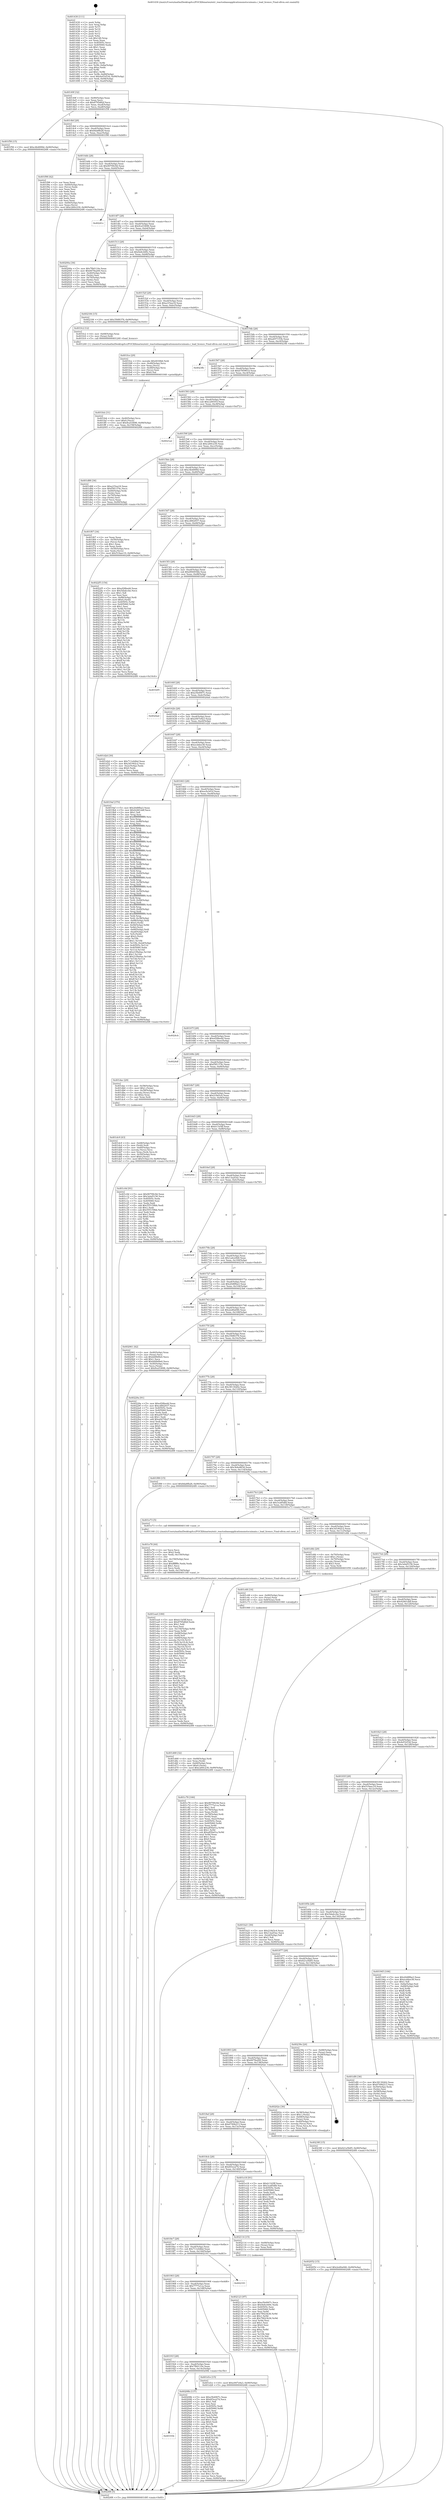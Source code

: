 digraph "0x401430" {
  label = "0x401430 (/mnt/c/Users/mathe/Desktop/tcc/POCII/binaries/extr_reactosbaseapplicationsmstscuimain.c_load_licence_Final-ollvm.out::main(0))"
  labelloc = "t"
  node[shape=record]

  Entry [label="",width=0.3,height=0.3,shape=circle,fillcolor=black,style=filled]
  "0x40149f" [label="{
     0x40149f [32]\l
     | [instrs]\l
     &nbsp;&nbsp;0x40149f \<+6\>: mov -0x90(%rbp),%eax\l
     &nbsp;&nbsp;0x4014a5 \<+2\>: mov %eax,%ecx\l
     &nbsp;&nbsp;0x4014a7 \<+6\>: sub $0x8795d82f,%ecx\l
     &nbsp;&nbsp;0x4014ad \<+6\>: mov %eax,-0xa4(%rbp)\l
     &nbsp;&nbsp;0x4014b3 \<+6\>: mov %ecx,-0xa8(%rbp)\l
     &nbsp;&nbsp;0x4014b9 \<+6\>: je 0000000000401f58 \<main+0xb28\>\l
  }"]
  "0x401f58" [label="{
     0x401f58 [15]\l
     | [instrs]\l
     &nbsp;&nbsp;0x401f58 \<+10\>: movl $0xc4b4899d,-0x90(%rbp)\l
     &nbsp;&nbsp;0x401f62 \<+5\>: jmp 00000000004024f6 \<main+0x10c6\>\l
  }"]
  "0x4014bf" [label="{
     0x4014bf [28]\l
     | [instrs]\l
     &nbsp;&nbsp;0x4014bf \<+5\>: jmp 00000000004014c4 \<main+0x94\>\l
     &nbsp;&nbsp;0x4014c4 \<+6\>: mov -0xa4(%rbp),%eax\l
     &nbsp;&nbsp;0x4014ca \<+5\>: sub $0x8da8fb28,%eax\l
     &nbsp;&nbsp;0x4014cf \<+6\>: mov %eax,-0xac(%rbp)\l
     &nbsp;&nbsp;0x4014d5 \<+6\>: je 0000000000401f98 \<main+0xb68\>\l
  }"]
  Exit [label="",width=0.3,height=0.3,shape=circle,fillcolor=black,style=filled,peripheries=2]
  "0x401f98" [label="{
     0x401f98 [42]\l
     | [instrs]\l
     &nbsp;&nbsp;0x401f98 \<+2\>: xor %eax,%eax\l
     &nbsp;&nbsp;0x401f9a \<+4\>: mov -0x60(%rbp),%rcx\l
     &nbsp;&nbsp;0x401f9e \<+2\>: mov (%rcx),%edx\l
     &nbsp;&nbsp;0x401fa0 \<+2\>: mov %eax,%esi\l
     &nbsp;&nbsp;0x401fa2 \<+2\>: sub %edx,%esi\l
     &nbsp;&nbsp;0x401fa4 \<+2\>: mov %eax,%edx\l
     &nbsp;&nbsp;0x401fa6 \<+3\>: sub $0x1,%edx\l
     &nbsp;&nbsp;0x401fa9 \<+2\>: add %edx,%esi\l
     &nbsp;&nbsp;0x401fab \<+2\>: sub %esi,%eax\l
     &nbsp;&nbsp;0x401fad \<+4\>: mov -0x60(%rbp),%rcx\l
     &nbsp;&nbsp;0x401fb1 \<+2\>: mov %eax,(%rcx)\l
     &nbsp;&nbsp;0x401fb3 \<+10\>: movl $0xc260c230,-0x90(%rbp)\l
     &nbsp;&nbsp;0x401fbd \<+5\>: jmp 00000000004024f6 \<main+0x10c6\>\l
  }"]
  "0x4014db" [label="{
     0x4014db [28]\l
     | [instrs]\l
     &nbsp;&nbsp;0x4014db \<+5\>: jmp 00000000004014e0 \<main+0xb0\>\l
     &nbsp;&nbsp;0x4014e0 \<+6\>: mov -0xa4(%rbp),%eax\l
     &nbsp;&nbsp;0x4014e6 \<+5\>: sub $0x90799c9d,%eax\l
     &nbsp;&nbsp;0x4014eb \<+6\>: mov %eax,-0xb0(%rbp)\l
     &nbsp;&nbsp;0x4014f1 \<+6\>: je 000000000040241c \<main+0xfec\>\l
  }"]
  "0x402123" [label="{
     0x402123 [97]\l
     | [instrs]\l
     &nbsp;&nbsp;0x402123 \<+5\>: mov $0xe5b4907c,%ecx\l
     &nbsp;&nbsp;0x402128 \<+5\>: mov $0x9e6c449c,%edx\l
     &nbsp;&nbsp;0x40212d \<+7\>: mov 0x40505c,%esi\l
     &nbsp;&nbsp;0x402134 \<+8\>: mov 0x405060,%r8d\l
     &nbsp;&nbsp;0x40213c \<+3\>: mov %esi,%r9d\l
     &nbsp;&nbsp;0x40213f \<+7\>: add $0x79023b36,%r9d\l
     &nbsp;&nbsp;0x402146 \<+4\>: sub $0x1,%r9d\l
     &nbsp;&nbsp;0x40214a \<+7\>: sub $0x79023b36,%r9d\l
     &nbsp;&nbsp;0x402151 \<+4\>: imul %r9d,%esi\l
     &nbsp;&nbsp;0x402155 \<+3\>: and $0x1,%esi\l
     &nbsp;&nbsp;0x402158 \<+3\>: cmp $0x0,%esi\l
     &nbsp;&nbsp;0x40215b \<+4\>: sete %r10b\l
     &nbsp;&nbsp;0x40215f \<+4\>: cmp $0xa,%r8d\l
     &nbsp;&nbsp;0x402163 \<+4\>: setl %r11b\l
     &nbsp;&nbsp;0x402167 \<+3\>: mov %r10b,%bl\l
     &nbsp;&nbsp;0x40216a \<+3\>: and %r11b,%bl\l
     &nbsp;&nbsp;0x40216d \<+3\>: xor %r11b,%r10b\l
     &nbsp;&nbsp;0x402170 \<+3\>: or %r10b,%bl\l
     &nbsp;&nbsp;0x402173 \<+3\>: test $0x1,%bl\l
     &nbsp;&nbsp;0x402176 \<+3\>: cmovne %edx,%ecx\l
     &nbsp;&nbsp;0x402179 \<+6\>: mov %ecx,-0x90(%rbp)\l
     &nbsp;&nbsp;0x40217f \<+5\>: jmp 00000000004024f6 \<main+0x10c6\>\l
  }"]
  "0x40241c" [label="{
     0x40241c\l
  }", style=dashed]
  "0x4014f7" [label="{
     0x4014f7 [28]\l
     | [instrs]\l
     &nbsp;&nbsp;0x4014f7 \<+5\>: jmp 00000000004014fc \<main+0xcc\>\l
     &nbsp;&nbsp;0x4014fc \<+6\>: mov -0xa4(%rbp),%eax\l
     &nbsp;&nbsp;0x401502 \<+5\>: sub $0x9ca53698,%eax\l
     &nbsp;&nbsp;0x401507 \<+6\>: mov %eax,-0xb4(%rbp)\l
     &nbsp;&nbsp;0x40150d \<+6\>: je 000000000040200a \<main+0xbda\>\l
  }"]
  "0x40193b" [label="{
     0x40193b\l
  }", style=dashed]
  "0x40200a" [label="{
     0x40200a [36]\l
     | [instrs]\l
     &nbsp;&nbsp;0x40200a \<+5\>: mov $0x7fb0110e,%eax\l
     &nbsp;&nbsp;0x40200f \<+5\>: mov $0x6678a200,%ecx\l
     &nbsp;&nbsp;0x402014 \<+4\>: mov -0x40(%rbp),%rdx\l
     &nbsp;&nbsp;0x402018 \<+2\>: mov (%rdx),%esi\l
     &nbsp;&nbsp;0x40201a \<+4\>: mov -0x70(%rbp),%rdx\l
     &nbsp;&nbsp;0x40201e \<+2\>: cmp (%rdx),%esi\l
     &nbsp;&nbsp;0x402020 \<+3\>: cmovl %ecx,%eax\l
     &nbsp;&nbsp;0x402023 \<+6\>: mov %eax,-0x90(%rbp)\l
     &nbsp;&nbsp;0x402029 \<+5\>: jmp 00000000004024f6 \<main+0x10c6\>\l
  }"]
  "0x401513" [label="{
     0x401513 [28]\l
     | [instrs]\l
     &nbsp;&nbsp;0x401513 \<+5\>: jmp 0000000000401518 \<main+0xe8\>\l
     &nbsp;&nbsp;0x401518 \<+6\>: mov -0xa4(%rbp),%eax\l
     &nbsp;&nbsp;0x40151e \<+5\>: sub $0x9e6c449c,%eax\l
     &nbsp;&nbsp;0x401523 \<+6\>: mov %eax,-0xb8(%rbp)\l
     &nbsp;&nbsp;0x401529 \<+6\>: je 0000000000402184 \<main+0xd54\>\l
  }"]
  "0x40208b" [label="{
     0x40208b [137]\l
     | [instrs]\l
     &nbsp;&nbsp;0x40208b \<+5\>: mov $0xe5b4907c,%eax\l
     &nbsp;&nbsp;0x402090 \<+5\>: mov $0x6f3ce274,%ecx\l
     &nbsp;&nbsp;0x402095 \<+2\>: mov $0x1,%dl\l
     &nbsp;&nbsp;0x402097 \<+2\>: xor %esi,%esi\l
     &nbsp;&nbsp;0x402099 \<+7\>: mov 0x40505c,%edi\l
     &nbsp;&nbsp;0x4020a0 \<+8\>: mov 0x405060,%r8d\l
     &nbsp;&nbsp;0x4020a8 \<+3\>: sub $0x1,%esi\l
     &nbsp;&nbsp;0x4020ab \<+3\>: mov %edi,%r9d\l
     &nbsp;&nbsp;0x4020ae \<+3\>: add %esi,%r9d\l
     &nbsp;&nbsp;0x4020b1 \<+4\>: imul %r9d,%edi\l
     &nbsp;&nbsp;0x4020b5 \<+3\>: and $0x1,%edi\l
     &nbsp;&nbsp;0x4020b8 \<+3\>: cmp $0x0,%edi\l
     &nbsp;&nbsp;0x4020bb \<+4\>: sete %r10b\l
     &nbsp;&nbsp;0x4020bf \<+4\>: cmp $0xa,%r8d\l
     &nbsp;&nbsp;0x4020c3 \<+4\>: setl %r11b\l
     &nbsp;&nbsp;0x4020c7 \<+3\>: mov %r10b,%bl\l
     &nbsp;&nbsp;0x4020ca \<+3\>: xor $0xff,%bl\l
     &nbsp;&nbsp;0x4020cd \<+3\>: mov %r11b,%r14b\l
     &nbsp;&nbsp;0x4020d0 \<+4\>: xor $0xff,%r14b\l
     &nbsp;&nbsp;0x4020d4 \<+3\>: xor $0x0,%dl\l
     &nbsp;&nbsp;0x4020d7 \<+3\>: mov %bl,%r15b\l
     &nbsp;&nbsp;0x4020da \<+4\>: and $0x0,%r15b\l
     &nbsp;&nbsp;0x4020de \<+3\>: and %dl,%r10b\l
     &nbsp;&nbsp;0x4020e1 \<+3\>: mov %r14b,%r12b\l
     &nbsp;&nbsp;0x4020e4 \<+4\>: and $0x0,%r12b\l
     &nbsp;&nbsp;0x4020e8 \<+3\>: and %dl,%r11b\l
     &nbsp;&nbsp;0x4020eb \<+3\>: or %r10b,%r15b\l
     &nbsp;&nbsp;0x4020ee \<+3\>: or %r11b,%r12b\l
     &nbsp;&nbsp;0x4020f1 \<+3\>: xor %r12b,%r15b\l
     &nbsp;&nbsp;0x4020f4 \<+3\>: or %r14b,%bl\l
     &nbsp;&nbsp;0x4020f7 \<+3\>: xor $0xff,%bl\l
     &nbsp;&nbsp;0x4020fa \<+3\>: or $0x0,%dl\l
     &nbsp;&nbsp;0x4020fd \<+2\>: and %dl,%bl\l
     &nbsp;&nbsp;0x4020ff \<+3\>: or %bl,%r15b\l
     &nbsp;&nbsp;0x402102 \<+4\>: test $0x1,%r15b\l
     &nbsp;&nbsp;0x402106 \<+3\>: cmovne %ecx,%eax\l
     &nbsp;&nbsp;0x402109 \<+6\>: mov %eax,-0x90(%rbp)\l
     &nbsp;&nbsp;0x40210f \<+5\>: jmp 00000000004024f6 \<main+0x10c6\>\l
  }"]
  "0x402184" [label="{
     0x402184 [15]\l
     | [instrs]\l
     &nbsp;&nbsp;0x402184 \<+10\>: movl $0x356f6378,-0x90(%rbp)\l
     &nbsp;&nbsp;0x40218e \<+5\>: jmp 00000000004024f6 \<main+0x10c6\>\l
  }"]
  "0x40152f" [label="{
     0x40152f [28]\l
     | [instrs]\l
     &nbsp;&nbsp;0x40152f \<+5\>: jmp 0000000000401534 \<main+0x104\>\l
     &nbsp;&nbsp;0x401534 \<+6\>: mov -0xa4(%rbp),%eax\l
     &nbsp;&nbsp;0x40153a \<+5\>: sub $0xa1f3ea18,%eax\l
     &nbsp;&nbsp;0x40153f \<+6\>: mov %eax,-0xbc(%rbp)\l
     &nbsp;&nbsp;0x401545 \<+6\>: je 0000000000401fc2 \<main+0xb92\>\l
  }"]
  "0x402052" [label="{
     0x402052 [15]\l
     | [instrs]\l
     &nbsp;&nbsp;0x402052 \<+10\>: movl $0x2ed0a046,-0x90(%rbp)\l
     &nbsp;&nbsp;0x40205c \<+5\>: jmp 00000000004024f6 \<main+0x10c6\>\l
  }"]
  "0x401fc2" [label="{
     0x401fc2 [12]\l
     | [instrs]\l
     &nbsp;&nbsp;0x401fc2 \<+4\>: mov -0x68(%rbp),%rax\l
     &nbsp;&nbsp;0x401fc6 \<+3\>: mov (%rax),%rdi\l
     &nbsp;&nbsp;0x401fc9 \<+5\>: call 0000000000401240 \<load_licence\>\l
     | [calls]\l
     &nbsp;&nbsp;0x401240 \{1\} (/mnt/c/Users/mathe/Desktop/tcc/POCII/binaries/extr_reactosbaseapplicationsmstscuimain.c_load_licence_Final-ollvm.out::load_licence)\l
  }"]
  "0x40154b" [label="{
     0x40154b [28]\l
     | [instrs]\l
     &nbsp;&nbsp;0x40154b \<+5\>: jmp 0000000000401550 \<main+0x120\>\l
     &nbsp;&nbsp;0x401550 \<+6\>: mov -0xa4(%rbp),%eax\l
     &nbsp;&nbsp;0x401556 \<+5\>: sub $0xa657153b,%eax\l
     &nbsp;&nbsp;0x40155b \<+6\>: mov %eax,-0xc0(%rbp)\l
     &nbsp;&nbsp;0x401561 \<+6\>: je 00000000004023fb \<main+0xfcb\>\l
  }"]
  "0x401feb" [label="{
     0x401feb [31]\l
     | [instrs]\l
     &nbsp;&nbsp;0x401feb \<+4\>: mov -0x40(%rbp),%rcx\l
     &nbsp;&nbsp;0x401fef \<+6\>: movl $0x0,(%rcx)\l
     &nbsp;&nbsp;0x401ff5 \<+10\>: movl $0x9ca53698,-0x90(%rbp)\l
     &nbsp;&nbsp;0x401fff \<+6\>: mov %eax,-0x158(%rbp)\l
     &nbsp;&nbsp;0x402005 \<+5\>: jmp 00000000004024f6 \<main+0x10c6\>\l
  }"]
  "0x4023fb" [label="{
     0x4023fb\l
  }", style=dashed]
  "0x401567" [label="{
     0x401567 [28]\l
     | [instrs]\l
     &nbsp;&nbsp;0x401567 \<+5\>: jmp 000000000040156c \<main+0x13c\>\l
     &nbsp;&nbsp;0x40156c \<+6\>: mov -0xa4(%rbp),%eax\l
     &nbsp;&nbsp;0x401572 \<+5\>: sub $0xb785961d,%eax\l
     &nbsp;&nbsp;0x401577 \<+6\>: mov %eax,-0xc4(%rbp)\l
     &nbsp;&nbsp;0x40157d \<+6\>: je 0000000000401bfe \<main+0x7ce\>\l
  }"]
  "0x401fce" [label="{
     0x401fce [29]\l
     | [instrs]\l
     &nbsp;&nbsp;0x401fce \<+10\>: movabs $0x4030b6,%rdi\l
     &nbsp;&nbsp;0x401fd8 \<+4\>: mov -0x48(%rbp),%rcx\l
     &nbsp;&nbsp;0x401fdc \<+2\>: mov %eax,(%rcx)\l
     &nbsp;&nbsp;0x401fde \<+4\>: mov -0x48(%rbp),%rcx\l
     &nbsp;&nbsp;0x401fe2 \<+2\>: mov (%rcx),%esi\l
     &nbsp;&nbsp;0x401fe4 \<+2\>: mov $0x0,%al\l
     &nbsp;&nbsp;0x401fe6 \<+5\>: call 0000000000401040 \<printf@plt\>\l
     | [calls]\l
     &nbsp;&nbsp;0x401040 \{1\} (unknown)\l
  }"]
  "0x401bfe" [label="{
     0x401bfe\l
  }", style=dashed]
  "0x401583" [label="{
     0x401583 [28]\l
     | [instrs]\l
     &nbsp;&nbsp;0x401583 \<+5\>: jmp 0000000000401588 \<main+0x158\>\l
     &nbsp;&nbsp;0x401588 \<+6\>: mov -0xa4(%rbp),%eax\l
     &nbsp;&nbsp;0x40158e \<+5\>: sub $0xc2493f1f,%eax\l
     &nbsp;&nbsp;0x401593 \<+6\>: mov %eax,-0xc8(%rbp)\l
     &nbsp;&nbsp;0x401599 \<+6\>: je 00000000004021a2 \<main+0xd72\>\l
  }"]
  "0x401ea4" [label="{
     0x401ea4 [180]\l
     | [instrs]\l
     &nbsp;&nbsp;0x401ea4 \<+5\>: mov $0xb11b5ff,%ecx\l
     &nbsp;&nbsp;0x401ea9 \<+5\>: mov $0x8795d82f,%edx\l
     &nbsp;&nbsp;0x401eae \<+3\>: mov $0x1,%dil\l
     &nbsp;&nbsp;0x401eb1 \<+2\>: xor %esi,%esi\l
     &nbsp;&nbsp;0x401eb3 \<+7\>: mov -0x154(%rbp),%r8d\l
     &nbsp;&nbsp;0x401eba \<+4\>: imul %eax,%r8d\l
     &nbsp;&nbsp;0x401ebe \<+4\>: mov -0x68(%rbp),%r9\l
     &nbsp;&nbsp;0x401ec2 \<+3\>: mov (%r9),%r9\l
     &nbsp;&nbsp;0x401ec5 \<+4\>: mov -0x60(%rbp),%r10\l
     &nbsp;&nbsp;0x401ec9 \<+3\>: movslq (%r10),%r10\l
     &nbsp;&nbsp;0x401ecc \<+4\>: mov (%r9,%r10,8),%r9\l
     &nbsp;&nbsp;0x401ed0 \<+4\>: mov -0x50(%rbp),%r10\l
     &nbsp;&nbsp;0x401ed4 \<+3\>: movslq (%r10),%r10\l
     &nbsp;&nbsp;0x401ed7 \<+4\>: mov %r8d,(%r9,%r10,4)\l
     &nbsp;&nbsp;0x401edb \<+7\>: mov 0x40505c,%eax\l
     &nbsp;&nbsp;0x401ee2 \<+8\>: mov 0x405060,%r8d\l
     &nbsp;&nbsp;0x401eea \<+3\>: sub $0x1,%esi\l
     &nbsp;&nbsp;0x401eed \<+3\>: mov %eax,%r11d\l
     &nbsp;&nbsp;0x401ef0 \<+3\>: add %esi,%r11d\l
     &nbsp;&nbsp;0x401ef3 \<+4\>: imul %r11d,%eax\l
     &nbsp;&nbsp;0x401ef7 \<+3\>: and $0x1,%eax\l
     &nbsp;&nbsp;0x401efa \<+3\>: cmp $0x0,%eax\l
     &nbsp;&nbsp;0x401efd \<+3\>: sete %bl\l
     &nbsp;&nbsp;0x401f00 \<+4\>: cmp $0xa,%r8d\l
     &nbsp;&nbsp;0x401f04 \<+4\>: setl %r14b\l
     &nbsp;&nbsp;0x401f08 \<+3\>: mov %bl,%r15b\l
     &nbsp;&nbsp;0x401f0b \<+4\>: xor $0xff,%r15b\l
     &nbsp;&nbsp;0x401f0f \<+3\>: mov %r14b,%r12b\l
     &nbsp;&nbsp;0x401f12 \<+4\>: xor $0xff,%r12b\l
     &nbsp;&nbsp;0x401f16 \<+4\>: xor $0x0,%dil\l
     &nbsp;&nbsp;0x401f1a \<+3\>: mov %r15b,%r13b\l
     &nbsp;&nbsp;0x401f1d \<+4\>: and $0x0,%r13b\l
     &nbsp;&nbsp;0x401f21 \<+3\>: and %dil,%bl\l
     &nbsp;&nbsp;0x401f24 \<+3\>: mov %r12b,%al\l
     &nbsp;&nbsp;0x401f27 \<+2\>: and $0x0,%al\l
     &nbsp;&nbsp;0x401f29 \<+3\>: and %dil,%r14b\l
     &nbsp;&nbsp;0x401f2c \<+3\>: or %bl,%r13b\l
     &nbsp;&nbsp;0x401f2f \<+3\>: or %r14b,%al\l
     &nbsp;&nbsp;0x401f32 \<+3\>: xor %al,%r13b\l
     &nbsp;&nbsp;0x401f35 \<+3\>: or %r12b,%r15b\l
     &nbsp;&nbsp;0x401f38 \<+4\>: xor $0xff,%r15b\l
     &nbsp;&nbsp;0x401f3c \<+4\>: or $0x0,%dil\l
     &nbsp;&nbsp;0x401f40 \<+3\>: and %dil,%r15b\l
     &nbsp;&nbsp;0x401f43 \<+3\>: or %r15b,%r13b\l
     &nbsp;&nbsp;0x401f46 \<+4\>: test $0x1,%r13b\l
     &nbsp;&nbsp;0x401f4a \<+3\>: cmovne %edx,%ecx\l
     &nbsp;&nbsp;0x401f4d \<+6\>: mov %ecx,-0x90(%rbp)\l
     &nbsp;&nbsp;0x401f53 \<+5\>: jmp 00000000004024f6 \<main+0x10c6\>\l
  }"]
  "0x4021a2" [label="{
     0x4021a2\l
  }", style=dashed]
  "0x40159f" [label="{
     0x40159f [28]\l
     | [instrs]\l
     &nbsp;&nbsp;0x40159f \<+5\>: jmp 00000000004015a4 \<main+0x174\>\l
     &nbsp;&nbsp;0x4015a4 \<+6\>: mov -0xa4(%rbp),%eax\l
     &nbsp;&nbsp;0x4015aa \<+5\>: sub $0xc260c230,%eax\l
     &nbsp;&nbsp;0x4015af \<+6\>: mov %eax,-0xcc(%rbp)\l
     &nbsp;&nbsp;0x4015b5 \<+6\>: je 0000000000401d88 \<main+0x958\>\l
  }"]
  "0x401e78" [label="{
     0x401e78 [44]\l
     | [instrs]\l
     &nbsp;&nbsp;0x401e78 \<+2\>: xor %ecx,%ecx\l
     &nbsp;&nbsp;0x401e7a \<+5\>: mov $0x2,%edx\l
     &nbsp;&nbsp;0x401e7f \<+6\>: mov %edx,-0x150(%rbp)\l
     &nbsp;&nbsp;0x401e85 \<+1\>: cltd\l
     &nbsp;&nbsp;0x401e86 \<+6\>: mov -0x150(%rbp),%esi\l
     &nbsp;&nbsp;0x401e8c \<+2\>: idiv %esi\l
     &nbsp;&nbsp;0x401e8e \<+6\>: imul $0xfffffffe,%edx,%edx\l
     &nbsp;&nbsp;0x401e94 \<+3\>: sub $0x1,%ecx\l
     &nbsp;&nbsp;0x401e97 \<+2\>: sub %ecx,%edx\l
     &nbsp;&nbsp;0x401e99 \<+6\>: mov %edx,-0x154(%rbp)\l
     &nbsp;&nbsp;0x401e9f \<+5\>: call 0000000000401160 \<next_i\>\l
     | [calls]\l
     &nbsp;&nbsp;0x401160 \{1\} (/mnt/c/Users/mathe/Desktop/tcc/POCII/binaries/extr_reactosbaseapplicationsmstscuimain.c_load_licence_Final-ollvm.out::next_i)\l
  }"]
  "0x401d88" [label="{
     0x401d88 [36]\l
     | [instrs]\l
     &nbsp;&nbsp;0x401d88 \<+5\>: mov $0xa1f3ea18,%eax\l
     &nbsp;&nbsp;0x401d8d \<+5\>: mov $0xf581374c,%ecx\l
     &nbsp;&nbsp;0x401d92 \<+4\>: mov -0x60(%rbp),%rdx\l
     &nbsp;&nbsp;0x401d96 \<+2\>: mov (%rdx),%esi\l
     &nbsp;&nbsp;0x401d98 \<+4\>: mov -0x70(%rbp),%rdx\l
     &nbsp;&nbsp;0x401d9c \<+2\>: cmp (%rdx),%esi\l
     &nbsp;&nbsp;0x401d9e \<+3\>: cmovl %ecx,%eax\l
     &nbsp;&nbsp;0x401da1 \<+6\>: mov %eax,-0x90(%rbp)\l
     &nbsp;&nbsp;0x401da7 \<+5\>: jmp 00000000004024f6 \<main+0x10c6\>\l
  }"]
  "0x4015bb" [label="{
     0x4015bb [28]\l
     | [instrs]\l
     &nbsp;&nbsp;0x4015bb \<+5\>: jmp 00000000004015c0 \<main+0x190\>\l
     &nbsp;&nbsp;0x4015c0 \<+6\>: mov -0xa4(%rbp),%eax\l
     &nbsp;&nbsp;0x4015c6 \<+5\>: sub $0xc4b4899d,%eax\l
     &nbsp;&nbsp;0x4015cb \<+6\>: mov %eax,-0xd0(%rbp)\l
     &nbsp;&nbsp;0x4015d1 \<+6\>: je 0000000000401f67 \<main+0xb37\>\l
  }"]
  "0x401dc9" [label="{
     0x401dc9 [43]\l
     | [instrs]\l
     &nbsp;&nbsp;0x401dc9 \<+4\>: mov -0x68(%rbp),%rdi\l
     &nbsp;&nbsp;0x401dcd \<+3\>: mov (%rdi),%rdi\l
     &nbsp;&nbsp;0x401dd0 \<+4\>: mov -0x60(%rbp),%rcx\l
     &nbsp;&nbsp;0x401dd4 \<+3\>: movslq (%rcx),%rcx\l
     &nbsp;&nbsp;0x401dd7 \<+4\>: mov %rax,(%rdi,%rcx,8)\l
     &nbsp;&nbsp;0x401ddb \<+4\>: mov -0x50(%rbp),%rax\l
     &nbsp;&nbsp;0x401ddf \<+6\>: movl $0x0,(%rax)\l
     &nbsp;&nbsp;0x401de5 \<+10\>: movl $0x519aec19,-0x90(%rbp)\l
     &nbsp;&nbsp;0x401def \<+5\>: jmp 00000000004024f6 \<main+0x10c6\>\l
  }"]
  "0x401f67" [label="{
     0x401f67 [34]\l
     | [instrs]\l
     &nbsp;&nbsp;0x401f67 \<+2\>: xor %eax,%eax\l
     &nbsp;&nbsp;0x401f69 \<+4\>: mov -0x50(%rbp),%rcx\l
     &nbsp;&nbsp;0x401f6d \<+2\>: mov (%rcx),%edx\l
     &nbsp;&nbsp;0x401f6f \<+3\>: sub $0x1,%eax\l
     &nbsp;&nbsp;0x401f72 \<+2\>: sub %eax,%edx\l
     &nbsp;&nbsp;0x401f74 \<+4\>: mov -0x50(%rbp),%rcx\l
     &nbsp;&nbsp;0x401f78 \<+2\>: mov %edx,(%rcx)\l
     &nbsp;&nbsp;0x401f7a \<+10\>: movl $0x519aec19,-0x90(%rbp)\l
     &nbsp;&nbsp;0x401f84 \<+5\>: jmp 00000000004024f6 \<main+0x10c6\>\l
  }"]
  "0x4015d7" [label="{
     0x4015d7 [28]\l
     | [instrs]\l
     &nbsp;&nbsp;0x4015d7 \<+5\>: jmp 00000000004015dc \<main+0x1ac\>\l
     &nbsp;&nbsp;0x4015dc \<+6\>: mov -0xa4(%rbp),%eax\l
     &nbsp;&nbsp;0x4015e2 \<+5\>: sub $0xcd662937,%eax\l
     &nbsp;&nbsp;0x4015e7 \<+6\>: mov %eax,-0xd4(%rbp)\l
     &nbsp;&nbsp;0x4015ed \<+6\>: je 00000000004022f5 \<main+0xec5\>\l
  }"]
  "0x401d68" [label="{
     0x401d68 [32]\l
     | [instrs]\l
     &nbsp;&nbsp;0x401d68 \<+4\>: mov -0x68(%rbp),%rdi\l
     &nbsp;&nbsp;0x401d6c \<+3\>: mov %rax,(%rdi)\l
     &nbsp;&nbsp;0x401d6f \<+4\>: mov -0x60(%rbp),%rax\l
     &nbsp;&nbsp;0x401d73 \<+6\>: movl $0x0,(%rax)\l
     &nbsp;&nbsp;0x401d79 \<+10\>: movl $0xc260c230,-0x90(%rbp)\l
     &nbsp;&nbsp;0x401d83 \<+5\>: jmp 00000000004024f6 \<main+0x10c6\>\l
  }"]
  "0x4022f5" [label="{
     0x4022f5 [154]\l
     | [instrs]\l
     &nbsp;&nbsp;0x4022f5 \<+5\>: mov $0xef28bedd,%eax\l
     &nbsp;&nbsp;0x4022fa \<+5\>: mov $0x5dadccbe,%ecx\l
     &nbsp;&nbsp;0x4022ff \<+2\>: mov $0x1,%dl\l
     &nbsp;&nbsp;0x402301 \<+2\>: xor %esi,%esi\l
     &nbsp;&nbsp;0x402303 \<+7\>: mov -0x88(%rbp),%rdi\l
     &nbsp;&nbsp;0x40230a \<+6\>: movl $0x0,(%rdi)\l
     &nbsp;&nbsp;0x402310 \<+8\>: mov 0x40505c,%r8d\l
     &nbsp;&nbsp;0x402318 \<+8\>: mov 0x405060,%r9d\l
     &nbsp;&nbsp;0x402320 \<+3\>: sub $0x1,%esi\l
     &nbsp;&nbsp;0x402323 \<+3\>: mov %r8d,%r10d\l
     &nbsp;&nbsp;0x402326 \<+3\>: add %esi,%r10d\l
     &nbsp;&nbsp;0x402329 \<+4\>: imul %r10d,%r8d\l
     &nbsp;&nbsp;0x40232d \<+4\>: and $0x1,%r8d\l
     &nbsp;&nbsp;0x402331 \<+4\>: cmp $0x0,%r8d\l
     &nbsp;&nbsp;0x402335 \<+4\>: sete %r11b\l
     &nbsp;&nbsp;0x402339 \<+4\>: cmp $0xa,%r9d\l
     &nbsp;&nbsp;0x40233d \<+3\>: setl %bl\l
     &nbsp;&nbsp;0x402340 \<+3\>: mov %r11b,%r14b\l
     &nbsp;&nbsp;0x402343 \<+4\>: xor $0xff,%r14b\l
     &nbsp;&nbsp;0x402347 \<+3\>: mov %bl,%r15b\l
     &nbsp;&nbsp;0x40234a \<+4\>: xor $0xff,%r15b\l
     &nbsp;&nbsp;0x40234e \<+3\>: xor $0x0,%dl\l
     &nbsp;&nbsp;0x402351 \<+3\>: mov %r14b,%r12b\l
     &nbsp;&nbsp;0x402354 \<+4\>: and $0x0,%r12b\l
     &nbsp;&nbsp;0x402358 \<+3\>: and %dl,%r11b\l
     &nbsp;&nbsp;0x40235b \<+3\>: mov %r15b,%r13b\l
     &nbsp;&nbsp;0x40235e \<+4\>: and $0x0,%r13b\l
     &nbsp;&nbsp;0x402362 \<+2\>: and %dl,%bl\l
     &nbsp;&nbsp;0x402364 \<+3\>: or %r11b,%r12b\l
     &nbsp;&nbsp;0x402367 \<+3\>: or %bl,%r13b\l
     &nbsp;&nbsp;0x40236a \<+3\>: xor %r13b,%r12b\l
     &nbsp;&nbsp;0x40236d \<+3\>: or %r15b,%r14b\l
     &nbsp;&nbsp;0x402370 \<+4\>: xor $0xff,%r14b\l
     &nbsp;&nbsp;0x402374 \<+3\>: or $0x0,%dl\l
     &nbsp;&nbsp;0x402377 \<+3\>: and %dl,%r14b\l
     &nbsp;&nbsp;0x40237a \<+3\>: or %r14b,%r12b\l
     &nbsp;&nbsp;0x40237d \<+4\>: test $0x1,%r12b\l
     &nbsp;&nbsp;0x402381 \<+3\>: cmovne %ecx,%eax\l
     &nbsp;&nbsp;0x402384 \<+6\>: mov %eax,-0x90(%rbp)\l
     &nbsp;&nbsp;0x40238a \<+5\>: jmp 00000000004024f6 \<main+0x10c6\>\l
  }"]
  "0x4015f3" [label="{
     0x4015f3 [28]\l
     | [instrs]\l
     &nbsp;&nbsp;0x4015f3 \<+5\>: jmp 00000000004015f8 \<main+0x1c8\>\l
     &nbsp;&nbsp;0x4015f8 \<+6\>: mov -0xa4(%rbp),%eax\l
     &nbsp;&nbsp;0x4015fe \<+5\>: sub $0xd94493bb,%eax\l
     &nbsp;&nbsp;0x401603 \<+6\>: mov %eax,-0xd8(%rbp)\l
     &nbsp;&nbsp;0x401609 \<+6\>: je 0000000000401b95 \<main+0x765\>\l
  }"]
  "0x40191f" [label="{
     0x40191f [28]\l
     | [instrs]\l
     &nbsp;&nbsp;0x40191f \<+5\>: jmp 0000000000401924 \<main+0x4f4\>\l
     &nbsp;&nbsp;0x401924 \<+6\>: mov -0xa4(%rbp),%eax\l
     &nbsp;&nbsp;0x40192a \<+5\>: sub $0x7fb0110e,%eax\l
     &nbsp;&nbsp;0x40192f \<+6\>: mov %eax,-0x14c(%rbp)\l
     &nbsp;&nbsp;0x401935 \<+6\>: je 000000000040208b \<main+0xc5b\>\l
  }"]
  "0x401b95" [label="{
     0x401b95\l
  }", style=dashed]
  "0x40160f" [label="{
     0x40160f [28]\l
     | [instrs]\l
     &nbsp;&nbsp;0x40160f \<+5\>: jmp 0000000000401614 \<main+0x1e4\>\l
     &nbsp;&nbsp;0x401614 \<+6\>: mov -0xa4(%rbp),%eax\l
     &nbsp;&nbsp;0x40161a \<+5\>: sub $0xe5b4907c,%eax\l
     &nbsp;&nbsp;0x40161f \<+6\>: mov %eax,-0xdc(%rbp)\l
     &nbsp;&nbsp;0x401625 \<+6\>: je 00000000004024ad \<main+0x107d\>\l
  }"]
  "0x401d1e" [label="{
     0x401d1e [15]\l
     | [instrs]\l
     &nbsp;&nbsp;0x401d1e \<+10\>: movl $0xe947e9a3,-0x90(%rbp)\l
     &nbsp;&nbsp;0x401d28 \<+5\>: jmp 00000000004024f6 \<main+0x10c6\>\l
  }"]
  "0x4024ad" [label="{
     0x4024ad\l
  }", style=dashed]
  "0x40162b" [label="{
     0x40162b [28]\l
     | [instrs]\l
     &nbsp;&nbsp;0x40162b \<+5\>: jmp 0000000000401630 \<main+0x200\>\l
     &nbsp;&nbsp;0x401630 \<+6\>: mov -0xa4(%rbp),%eax\l
     &nbsp;&nbsp;0x401636 \<+5\>: sub $0xe947e9a3,%eax\l
     &nbsp;&nbsp;0x40163b \<+6\>: mov %eax,-0xe0(%rbp)\l
     &nbsp;&nbsp;0x401641 \<+6\>: je 0000000000401d2d \<main+0x8fd\>\l
  }"]
  "0x401903" [label="{
     0x401903 [28]\l
     | [instrs]\l
     &nbsp;&nbsp;0x401903 \<+5\>: jmp 0000000000401908 \<main+0x4d8\>\l
     &nbsp;&nbsp;0x401908 \<+6\>: mov -0xa4(%rbp),%eax\l
     &nbsp;&nbsp;0x40190e \<+5\>: sub $0x7777a1ca,%eax\l
     &nbsp;&nbsp;0x401913 \<+6\>: mov %eax,-0x148(%rbp)\l
     &nbsp;&nbsp;0x401919 \<+6\>: je 0000000000401d1e \<main+0x8ee\>\l
  }"]
  "0x401d2d" [label="{
     0x401d2d [30]\l
     | [instrs]\l
     &nbsp;&nbsp;0x401d2d \<+5\>: mov $0x711e0dbd,%eax\l
     &nbsp;&nbsp;0x401d32 \<+5\>: mov $0x3d1902c2,%ecx\l
     &nbsp;&nbsp;0x401d37 \<+3\>: mov -0x2c(%rbp),%edx\l
     &nbsp;&nbsp;0x401d3a \<+3\>: cmp $0x0,%edx\l
     &nbsp;&nbsp;0x401d3d \<+3\>: cmove %ecx,%eax\l
     &nbsp;&nbsp;0x401d40 \<+6\>: mov %eax,-0x90(%rbp)\l
     &nbsp;&nbsp;0x401d46 \<+5\>: jmp 00000000004024f6 \<main+0x10c6\>\l
  }"]
  "0x401647" [label="{
     0x401647 [28]\l
     | [instrs]\l
     &nbsp;&nbsp;0x401647 \<+5\>: jmp 000000000040164c \<main+0x21c\>\l
     &nbsp;&nbsp;0x40164c \<+6\>: mov -0xa4(%rbp),%eax\l
     &nbsp;&nbsp;0x401652 \<+5\>: sub $0xecddee38,%eax\l
     &nbsp;&nbsp;0x401657 \<+6\>: mov %eax,-0xe4(%rbp)\l
     &nbsp;&nbsp;0x40165d \<+6\>: je 00000000004019af \<main+0x57f\>\l
  }"]
  "0x402193" [label="{
     0x402193\l
  }", style=dashed]
  "0x4019af" [label="{
     0x4019af [370]\l
     | [instrs]\l
     &nbsp;&nbsp;0x4019af \<+5\>: mov $0x20d8fba3,%eax\l
     &nbsp;&nbsp;0x4019b4 \<+5\>: mov $0x42461ddf,%ecx\l
     &nbsp;&nbsp;0x4019b9 \<+2\>: mov $0x1,%dl\l
     &nbsp;&nbsp;0x4019bb \<+3\>: mov %rsp,%rsi\l
     &nbsp;&nbsp;0x4019be \<+4\>: add $0xfffffffffffffff0,%rsi\l
     &nbsp;&nbsp;0x4019c2 \<+3\>: mov %rsi,%rsp\l
     &nbsp;&nbsp;0x4019c5 \<+7\>: mov %rsi,-0x88(%rbp)\l
     &nbsp;&nbsp;0x4019cc \<+3\>: mov %rsp,%rsi\l
     &nbsp;&nbsp;0x4019cf \<+4\>: add $0xfffffffffffffff0,%rsi\l
     &nbsp;&nbsp;0x4019d3 \<+3\>: mov %rsi,%rsp\l
     &nbsp;&nbsp;0x4019d6 \<+3\>: mov %rsp,%rdi\l
     &nbsp;&nbsp;0x4019d9 \<+4\>: add $0xfffffffffffffff0,%rdi\l
     &nbsp;&nbsp;0x4019dd \<+3\>: mov %rdi,%rsp\l
     &nbsp;&nbsp;0x4019e0 \<+4\>: mov %rdi,-0x80(%rbp)\l
     &nbsp;&nbsp;0x4019e4 \<+3\>: mov %rsp,%rdi\l
     &nbsp;&nbsp;0x4019e7 \<+4\>: add $0xfffffffffffffff0,%rdi\l
     &nbsp;&nbsp;0x4019eb \<+3\>: mov %rdi,%rsp\l
     &nbsp;&nbsp;0x4019ee \<+4\>: mov %rdi,-0x78(%rbp)\l
     &nbsp;&nbsp;0x4019f2 \<+3\>: mov %rsp,%rdi\l
     &nbsp;&nbsp;0x4019f5 \<+4\>: add $0xfffffffffffffff0,%rdi\l
     &nbsp;&nbsp;0x4019f9 \<+3\>: mov %rdi,%rsp\l
     &nbsp;&nbsp;0x4019fc \<+4\>: mov %rdi,-0x70(%rbp)\l
     &nbsp;&nbsp;0x401a00 \<+3\>: mov %rsp,%rdi\l
     &nbsp;&nbsp;0x401a03 \<+4\>: add $0xfffffffffffffff0,%rdi\l
     &nbsp;&nbsp;0x401a07 \<+3\>: mov %rdi,%rsp\l
     &nbsp;&nbsp;0x401a0a \<+4\>: mov %rdi,-0x68(%rbp)\l
     &nbsp;&nbsp;0x401a0e \<+3\>: mov %rsp,%rdi\l
     &nbsp;&nbsp;0x401a11 \<+4\>: add $0xfffffffffffffff0,%rdi\l
     &nbsp;&nbsp;0x401a15 \<+3\>: mov %rdi,%rsp\l
     &nbsp;&nbsp;0x401a18 \<+4\>: mov %rdi,-0x60(%rbp)\l
     &nbsp;&nbsp;0x401a1c \<+3\>: mov %rsp,%rdi\l
     &nbsp;&nbsp;0x401a1f \<+4\>: add $0xfffffffffffffff0,%rdi\l
     &nbsp;&nbsp;0x401a23 \<+3\>: mov %rdi,%rsp\l
     &nbsp;&nbsp;0x401a26 \<+4\>: mov %rdi,-0x58(%rbp)\l
     &nbsp;&nbsp;0x401a2a \<+3\>: mov %rsp,%rdi\l
     &nbsp;&nbsp;0x401a2d \<+4\>: add $0xfffffffffffffff0,%rdi\l
     &nbsp;&nbsp;0x401a31 \<+3\>: mov %rdi,%rsp\l
     &nbsp;&nbsp;0x401a34 \<+4\>: mov %rdi,-0x50(%rbp)\l
     &nbsp;&nbsp;0x401a38 \<+3\>: mov %rsp,%rdi\l
     &nbsp;&nbsp;0x401a3b \<+4\>: add $0xfffffffffffffff0,%rdi\l
     &nbsp;&nbsp;0x401a3f \<+3\>: mov %rdi,%rsp\l
     &nbsp;&nbsp;0x401a42 \<+4\>: mov %rdi,-0x48(%rbp)\l
     &nbsp;&nbsp;0x401a46 \<+3\>: mov %rsp,%rdi\l
     &nbsp;&nbsp;0x401a49 \<+4\>: add $0xfffffffffffffff0,%rdi\l
     &nbsp;&nbsp;0x401a4d \<+3\>: mov %rdi,%rsp\l
     &nbsp;&nbsp;0x401a50 \<+4\>: mov %rdi,-0x40(%rbp)\l
     &nbsp;&nbsp;0x401a54 \<+3\>: mov %rsp,%rdi\l
     &nbsp;&nbsp;0x401a57 \<+4\>: add $0xfffffffffffffff0,%rdi\l
     &nbsp;&nbsp;0x401a5b \<+3\>: mov %rdi,%rsp\l
     &nbsp;&nbsp;0x401a5e \<+4\>: mov %rdi,-0x38(%rbp)\l
     &nbsp;&nbsp;0x401a62 \<+7\>: mov -0x88(%rbp),%rdi\l
     &nbsp;&nbsp;0x401a69 \<+6\>: movl $0x0,(%rdi)\l
     &nbsp;&nbsp;0x401a6f \<+7\>: mov -0x94(%rbp),%r8d\l
     &nbsp;&nbsp;0x401a76 \<+3\>: mov %r8d,(%rsi)\l
     &nbsp;&nbsp;0x401a79 \<+4\>: mov -0x80(%rbp),%rdi\l
     &nbsp;&nbsp;0x401a7d \<+7\>: mov -0xa0(%rbp),%r9\l
     &nbsp;&nbsp;0x401a84 \<+3\>: mov %r9,(%rdi)\l
     &nbsp;&nbsp;0x401a87 \<+3\>: cmpl $0x2,(%rsi)\l
     &nbsp;&nbsp;0x401a8a \<+4\>: setne %r10b\l
     &nbsp;&nbsp;0x401a8e \<+4\>: and $0x1,%r10b\l
     &nbsp;&nbsp;0x401a92 \<+4\>: mov %r10b,-0x2d(%rbp)\l
     &nbsp;&nbsp;0x401a96 \<+8\>: mov 0x40505c,%r11d\l
     &nbsp;&nbsp;0x401a9e \<+7\>: mov 0x405060,%ebx\l
     &nbsp;&nbsp;0x401aa5 \<+3\>: mov %r11d,%r14d\l
     &nbsp;&nbsp;0x401aa8 \<+7\>: sub $0x21f9a0ae,%r14d\l
     &nbsp;&nbsp;0x401aaf \<+4\>: sub $0x1,%r14d\l
     &nbsp;&nbsp;0x401ab3 \<+7\>: add $0x21f9a0ae,%r14d\l
     &nbsp;&nbsp;0x401aba \<+4\>: imul %r14d,%r11d\l
     &nbsp;&nbsp;0x401abe \<+4\>: and $0x1,%r11d\l
     &nbsp;&nbsp;0x401ac2 \<+4\>: cmp $0x0,%r11d\l
     &nbsp;&nbsp;0x401ac6 \<+4\>: sete %r10b\l
     &nbsp;&nbsp;0x401aca \<+3\>: cmp $0xa,%ebx\l
     &nbsp;&nbsp;0x401acd \<+4\>: setl %r15b\l
     &nbsp;&nbsp;0x401ad1 \<+3\>: mov %r10b,%r12b\l
     &nbsp;&nbsp;0x401ad4 \<+4\>: xor $0xff,%r12b\l
     &nbsp;&nbsp;0x401ad8 \<+3\>: mov %r15b,%r13b\l
     &nbsp;&nbsp;0x401adb \<+4\>: xor $0xff,%r13b\l
     &nbsp;&nbsp;0x401adf \<+3\>: xor $0x0,%dl\l
     &nbsp;&nbsp;0x401ae2 \<+3\>: mov %r12b,%sil\l
     &nbsp;&nbsp;0x401ae5 \<+4\>: and $0x0,%sil\l
     &nbsp;&nbsp;0x401ae9 \<+3\>: and %dl,%r10b\l
     &nbsp;&nbsp;0x401aec \<+3\>: mov %r13b,%dil\l
     &nbsp;&nbsp;0x401aef \<+4\>: and $0x0,%dil\l
     &nbsp;&nbsp;0x401af3 \<+3\>: and %dl,%r15b\l
     &nbsp;&nbsp;0x401af6 \<+3\>: or %r10b,%sil\l
     &nbsp;&nbsp;0x401af9 \<+3\>: or %r15b,%dil\l
     &nbsp;&nbsp;0x401afc \<+3\>: xor %dil,%sil\l
     &nbsp;&nbsp;0x401aff \<+3\>: or %r13b,%r12b\l
     &nbsp;&nbsp;0x401b02 \<+4\>: xor $0xff,%r12b\l
     &nbsp;&nbsp;0x401b06 \<+3\>: or $0x0,%dl\l
     &nbsp;&nbsp;0x401b09 \<+3\>: and %dl,%r12b\l
     &nbsp;&nbsp;0x401b0c \<+3\>: or %r12b,%sil\l
     &nbsp;&nbsp;0x401b0f \<+4\>: test $0x1,%sil\l
     &nbsp;&nbsp;0x401b13 \<+3\>: cmovne %ecx,%eax\l
     &nbsp;&nbsp;0x401b16 \<+6\>: mov %eax,-0x90(%rbp)\l
     &nbsp;&nbsp;0x401b1c \<+5\>: jmp 00000000004024f6 \<main+0x10c6\>\l
  }"]
  "0x401663" [label="{
     0x401663 [28]\l
     | [instrs]\l
     &nbsp;&nbsp;0x401663 \<+5\>: jmp 0000000000401668 \<main+0x238\>\l
     &nbsp;&nbsp;0x401668 \<+6\>: mov -0xa4(%rbp),%eax\l
     &nbsp;&nbsp;0x40166e \<+5\>: sub $0xecfa3d1d,%eax\l
     &nbsp;&nbsp;0x401673 \<+6\>: mov %eax,-0xe8(%rbp)\l
     &nbsp;&nbsp;0x401679 \<+6\>: je 00000000004024cb \<main+0x109b\>\l
  }"]
  "0x4018e7" [label="{
     0x4018e7 [28]\l
     | [instrs]\l
     &nbsp;&nbsp;0x4018e7 \<+5\>: jmp 00000000004018ec \<main+0x4bc\>\l
     &nbsp;&nbsp;0x4018ec \<+6\>: mov -0xa4(%rbp),%eax\l
     &nbsp;&nbsp;0x4018f2 \<+5\>: sub $0x711e0dbd,%eax\l
     &nbsp;&nbsp;0x4018f7 \<+6\>: mov %eax,-0x144(%rbp)\l
     &nbsp;&nbsp;0x4018fd \<+6\>: je 0000000000402193 \<main+0xd63\>\l
  }"]
  "0x4024cb" [label="{
     0x4024cb\l
  }", style=dashed]
  "0x40167f" [label="{
     0x40167f [28]\l
     | [instrs]\l
     &nbsp;&nbsp;0x40167f \<+5\>: jmp 0000000000401684 \<main+0x254\>\l
     &nbsp;&nbsp;0x401684 \<+6\>: mov -0xa4(%rbp),%eax\l
     &nbsp;&nbsp;0x40168a \<+5\>: sub $0xef28bedd,%eax\l
     &nbsp;&nbsp;0x40168f \<+6\>: mov %eax,-0xec(%rbp)\l
     &nbsp;&nbsp;0x401695 \<+6\>: je 00000000004024df \<main+0x10af\>\l
  }"]
  "0x402114" [label="{
     0x402114 [15]\l
     | [instrs]\l
     &nbsp;&nbsp;0x402114 \<+4\>: mov -0x68(%rbp),%rax\l
     &nbsp;&nbsp;0x402118 \<+3\>: mov (%rax),%rax\l
     &nbsp;&nbsp;0x40211b \<+3\>: mov %rax,%rdi\l
     &nbsp;&nbsp;0x40211e \<+5\>: call 0000000000401030 \<free@plt\>\l
     | [calls]\l
     &nbsp;&nbsp;0x401030 \{1\} (unknown)\l
  }"]
  "0x4024df" [label="{
     0x4024df\l
  }", style=dashed]
  "0x40169b" [label="{
     0x40169b [28]\l
     | [instrs]\l
     &nbsp;&nbsp;0x40169b \<+5\>: jmp 00000000004016a0 \<main+0x270\>\l
     &nbsp;&nbsp;0x4016a0 \<+6\>: mov -0xa4(%rbp),%eax\l
     &nbsp;&nbsp;0x4016a6 \<+5\>: sub $0xf581374c,%eax\l
     &nbsp;&nbsp;0x4016ab \<+6\>: mov %eax,-0xf0(%rbp)\l
     &nbsp;&nbsp;0x4016b1 \<+6\>: je 0000000000401dac \<main+0x97c\>\l
  }"]
  "0x4018cb" [label="{
     0x4018cb [28]\l
     | [instrs]\l
     &nbsp;&nbsp;0x4018cb \<+5\>: jmp 00000000004018d0 \<main+0x4a0\>\l
     &nbsp;&nbsp;0x4018d0 \<+6\>: mov -0xa4(%rbp),%eax\l
     &nbsp;&nbsp;0x4018d6 \<+5\>: sub $0x6f3ce274,%eax\l
     &nbsp;&nbsp;0x4018db \<+6\>: mov %eax,-0x140(%rbp)\l
     &nbsp;&nbsp;0x4018e1 \<+6\>: je 0000000000402114 \<main+0xce4\>\l
  }"]
  "0x401dac" [label="{
     0x401dac [29]\l
     | [instrs]\l
     &nbsp;&nbsp;0x401dac \<+4\>: mov -0x58(%rbp),%rax\l
     &nbsp;&nbsp;0x401db0 \<+6\>: movl $0x1,(%rax)\l
     &nbsp;&nbsp;0x401db6 \<+4\>: mov -0x58(%rbp),%rax\l
     &nbsp;&nbsp;0x401dba \<+3\>: movslq (%rax),%rax\l
     &nbsp;&nbsp;0x401dbd \<+4\>: shl $0x2,%rax\l
     &nbsp;&nbsp;0x401dc1 \<+3\>: mov %rax,%rdi\l
     &nbsp;&nbsp;0x401dc4 \<+5\>: call 0000000000401050 \<malloc@plt\>\l
     | [calls]\l
     &nbsp;&nbsp;0x401050 \{1\} (unknown)\l
  }"]
  "0x4016b7" [label="{
     0x4016b7 [28]\l
     | [instrs]\l
     &nbsp;&nbsp;0x4016b7 \<+5\>: jmp 00000000004016bc \<main+0x28c\>\l
     &nbsp;&nbsp;0x4016bc \<+6\>: mov -0xa4(%rbp),%eax\l
     &nbsp;&nbsp;0x4016c2 \<+5\>: sub $0x218d3c4,%eax\l
     &nbsp;&nbsp;0x4016c7 \<+6\>: mov %eax,-0xf4(%rbp)\l
     &nbsp;&nbsp;0x4016cd \<+6\>: je 0000000000401c0d \<main+0x7dd\>\l
  }"]
  "0x401e18" [label="{
     0x401e18 [91]\l
     | [instrs]\l
     &nbsp;&nbsp;0x401e18 \<+5\>: mov $0xb11b5ff,%eax\l
     &nbsp;&nbsp;0x401e1d \<+5\>: mov $0x3ca85dfd,%ecx\l
     &nbsp;&nbsp;0x401e22 \<+7\>: mov 0x40505c,%edx\l
     &nbsp;&nbsp;0x401e29 \<+7\>: mov 0x405060,%esi\l
     &nbsp;&nbsp;0x401e30 \<+2\>: mov %edx,%edi\l
     &nbsp;&nbsp;0x401e32 \<+6\>: sub $0x8d47717a,%edi\l
     &nbsp;&nbsp;0x401e38 \<+3\>: sub $0x1,%edi\l
     &nbsp;&nbsp;0x401e3b \<+6\>: add $0x8d47717a,%edi\l
     &nbsp;&nbsp;0x401e41 \<+3\>: imul %edi,%edx\l
     &nbsp;&nbsp;0x401e44 \<+3\>: and $0x1,%edx\l
     &nbsp;&nbsp;0x401e47 \<+3\>: cmp $0x0,%edx\l
     &nbsp;&nbsp;0x401e4a \<+4\>: sete %r8b\l
     &nbsp;&nbsp;0x401e4e \<+3\>: cmp $0xa,%esi\l
     &nbsp;&nbsp;0x401e51 \<+4\>: setl %r9b\l
     &nbsp;&nbsp;0x401e55 \<+3\>: mov %r8b,%r10b\l
     &nbsp;&nbsp;0x401e58 \<+3\>: and %r9b,%r10b\l
     &nbsp;&nbsp;0x401e5b \<+3\>: xor %r9b,%r8b\l
     &nbsp;&nbsp;0x401e5e \<+3\>: or %r8b,%r10b\l
     &nbsp;&nbsp;0x401e61 \<+4\>: test $0x1,%r10b\l
     &nbsp;&nbsp;0x401e65 \<+3\>: cmovne %ecx,%eax\l
     &nbsp;&nbsp;0x401e68 \<+6\>: mov %eax,-0x90(%rbp)\l
     &nbsp;&nbsp;0x401e6e \<+5\>: jmp 00000000004024f6 \<main+0x10c6\>\l
  }"]
  "0x401c0d" [label="{
     0x401c0d [91]\l
     | [instrs]\l
     &nbsp;&nbsp;0x401c0d \<+5\>: mov $0x90799c9d,%eax\l
     &nbsp;&nbsp;0x401c12 \<+5\>: mov $0x3ebd5156,%ecx\l
     &nbsp;&nbsp;0x401c17 \<+7\>: mov 0x40505c,%edx\l
     &nbsp;&nbsp;0x401c1e \<+7\>: mov 0x405060,%esi\l
     &nbsp;&nbsp;0x401c25 \<+2\>: mov %edx,%edi\l
     &nbsp;&nbsp;0x401c27 \<+6\>: add $0x555159bb,%edi\l
     &nbsp;&nbsp;0x401c2d \<+3\>: sub $0x1,%edi\l
     &nbsp;&nbsp;0x401c30 \<+6\>: sub $0x555159bb,%edi\l
     &nbsp;&nbsp;0x401c36 \<+3\>: imul %edi,%edx\l
     &nbsp;&nbsp;0x401c39 \<+3\>: and $0x1,%edx\l
     &nbsp;&nbsp;0x401c3c \<+3\>: cmp $0x0,%edx\l
     &nbsp;&nbsp;0x401c3f \<+4\>: sete %r8b\l
     &nbsp;&nbsp;0x401c43 \<+3\>: cmp $0xa,%esi\l
     &nbsp;&nbsp;0x401c46 \<+4\>: setl %r9b\l
     &nbsp;&nbsp;0x401c4a \<+3\>: mov %r8b,%r10b\l
     &nbsp;&nbsp;0x401c4d \<+3\>: and %r9b,%r10b\l
     &nbsp;&nbsp;0x401c50 \<+3\>: xor %r9b,%r8b\l
     &nbsp;&nbsp;0x401c53 \<+3\>: or %r8b,%r10b\l
     &nbsp;&nbsp;0x401c56 \<+4\>: test $0x1,%r10b\l
     &nbsp;&nbsp;0x401c5a \<+3\>: cmovne %ecx,%eax\l
     &nbsp;&nbsp;0x401c5d \<+6\>: mov %eax,-0x90(%rbp)\l
     &nbsp;&nbsp;0x401c63 \<+5\>: jmp 00000000004024f6 \<main+0x10c6\>\l
  }"]
  "0x4016d3" [label="{
     0x4016d3 [28]\l
     | [instrs]\l
     &nbsp;&nbsp;0x4016d3 \<+5\>: jmp 00000000004016d8 \<main+0x2a8\>\l
     &nbsp;&nbsp;0x4016d8 \<+6\>: mov -0xa4(%rbp),%eax\l
     &nbsp;&nbsp;0x4016de \<+5\>: sub $0xb11b5ff,%eax\l
     &nbsp;&nbsp;0x4016e3 \<+6\>: mov %eax,-0xf8(%rbp)\l
     &nbsp;&nbsp;0x4016e9 \<+6\>: je 000000000040244c \<main+0x101c\>\l
  }"]
  "0x4018af" [label="{
     0x4018af [28]\l
     | [instrs]\l
     &nbsp;&nbsp;0x4018af \<+5\>: jmp 00000000004018b4 \<main+0x484\>\l
     &nbsp;&nbsp;0x4018b4 \<+6\>: mov -0xa4(%rbp),%eax\l
     &nbsp;&nbsp;0x4018ba \<+5\>: sub $0x6749b213,%eax\l
     &nbsp;&nbsp;0x4018bf \<+6\>: mov %eax,-0x13c(%rbp)\l
     &nbsp;&nbsp;0x4018c5 \<+6\>: je 0000000000401e18 \<main+0x9e8\>\l
  }"]
  "0x40244c" [label="{
     0x40244c\l
  }", style=dashed]
  "0x4016ef" [label="{
     0x4016ef [28]\l
     | [instrs]\l
     &nbsp;&nbsp;0x4016ef \<+5\>: jmp 00000000004016f4 \<main+0x2c4\>\l
     &nbsp;&nbsp;0x4016f4 \<+6\>: mov -0xa4(%rbp),%eax\l
     &nbsp;&nbsp;0x4016fa \<+5\>: sub $0x13a2f3ac,%eax\l
     &nbsp;&nbsp;0x4016ff \<+6\>: mov %eax,-0xfc(%rbp)\l
     &nbsp;&nbsp;0x401705 \<+6\>: je 0000000000401b3f \<main+0x70f\>\l
  }"]
  "0x40202e" [label="{
     0x40202e [36]\l
     | [instrs]\l
     &nbsp;&nbsp;0x40202e \<+4\>: mov -0x38(%rbp),%rax\l
     &nbsp;&nbsp;0x402032 \<+6\>: movl $0x1,(%rax)\l
     &nbsp;&nbsp;0x402038 \<+4\>: mov -0x68(%rbp),%rax\l
     &nbsp;&nbsp;0x40203c \<+3\>: mov (%rax),%rax\l
     &nbsp;&nbsp;0x40203f \<+4\>: mov -0x40(%rbp),%rcx\l
     &nbsp;&nbsp;0x402043 \<+3\>: movslq (%rcx),%rcx\l
     &nbsp;&nbsp;0x402046 \<+4\>: mov (%rax,%rcx,8),%rax\l
     &nbsp;&nbsp;0x40204a \<+3\>: mov %rax,%rdi\l
     &nbsp;&nbsp;0x40204d \<+5\>: call 0000000000401030 \<free@plt\>\l
     | [calls]\l
     &nbsp;&nbsp;0x401030 \{1\} (unknown)\l
  }"]
  "0x401b3f" [label="{
     0x401b3f\l
  }", style=dashed]
  "0x40170b" [label="{
     0x40170b [28]\l
     | [instrs]\l
     &nbsp;&nbsp;0x40170b \<+5\>: jmp 0000000000401710 \<main+0x2e0\>\l
     &nbsp;&nbsp;0x401710 \<+6\>: mov -0xa4(%rbp),%eax\l
     &nbsp;&nbsp;0x401716 \<+5\>: sub $0x1adce0b8,%eax\l
     &nbsp;&nbsp;0x40171b \<+6\>: mov %eax,-0x100(%rbp)\l
     &nbsp;&nbsp;0x401721 \<+6\>: je 00000000004021fd \<main+0xdcd\>\l
  }"]
  "0x401893" [label="{
     0x401893 [28]\l
     | [instrs]\l
     &nbsp;&nbsp;0x401893 \<+5\>: jmp 0000000000401898 \<main+0x468\>\l
     &nbsp;&nbsp;0x401898 \<+6\>: mov -0xa4(%rbp),%eax\l
     &nbsp;&nbsp;0x40189e \<+5\>: sub $0x6678a200,%eax\l
     &nbsp;&nbsp;0x4018a3 \<+6\>: mov %eax,-0x138(%rbp)\l
     &nbsp;&nbsp;0x4018a9 \<+6\>: je 000000000040202e \<main+0xbfe\>\l
  }"]
  "0x4021fd" [label="{
     0x4021fd\l
  }", style=dashed]
  "0x401727" [label="{
     0x401727 [28]\l
     | [instrs]\l
     &nbsp;&nbsp;0x401727 \<+5\>: jmp 000000000040172c \<main+0x2fc\>\l
     &nbsp;&nbsp;0x40172c \<+6\>: mov -0xa4(%rbp),%eax\l
     &nbsp;&nbsp;0x401732 \<+5\>: sub $0x20d8fba3,%eax\l
     &nbsp;&nbsp;0x401737 \<+6\>: mov %eax,-0x104(%rbp)\l
     &nbsp;&nbsp;0x40173d \<+6\>: je 00000000004023b6 \<main+0xf86\>\l
  }"]
  "0x40239e" [label="{
     0x40239e [24]\l
     | [instrs]\l
     &nbsp;&nbsp;0x40239e \<+7\>: mov -0x88(%rbp),%rax\l
     &nbsp;&nbsp;0x4023a5 \<+2\>: mov (%rax),%eax\l
     &nbsp;&nbsp;0x4023a7 \<+4\>: lea -0x28(%rbp),%rsp\l
     &nbsp;&nbsp;0x4023ab \<+1\>: pop %rbx\l
     &nbsp;&nbsp;0x4023ac \<+2\>: pop %r12\l
     &nbsp;&nbsp;0x4023ae \<+2\>: pop %r13\l
     &nbsp;&nbsp;0x4023b0 \<+2\>: pop %r14\l
     &nbsp;&nbsp;0x4023b2 \<+2\>: pop %r15\l
     &nbsp;&nbsp;0x4023b4 \<+1\>: pop %rbp\l
     &nbsp;&nbsp;0x4023b5 \<+1\>: ret\l
  }"]
  "0x4023b6" [label="{
     0x4023b6\l
  }", style=dashed]
  "0x401743" [label="{
     0x401743 [28]\l
     | [instrs]\l
     &nbsp;&nbsp;0x401743 \<+5\>: jmp 0000000000401748 \<main+0x318\>\l
     &nbsp;&nbsp;0x401748 \<+6\>: mov -0xa4(%rbp),%eax\l
     &nbsp;&nbsp;0x40174e \<+5\>: sub $0x2ed0a046,%eax\l
     &nbsp;&nbsp;0x401753 \<+6\>: mov %eax,-0x108(%rbp)\l
     &nbsp;&nbsp;0x401759 \<+6\>: je 0000000000402061 \<main+0xc31\>\l
  }"]
  "0x401877" [label="{
     0x401877 [28]\l
     | [instrs]\l
     &nbsp;&nbsp;0x401877 \<+5\>: jmp 000000000040187c \<main+0x44c\>\l
     &nbsp;&nbsp;0x40187c \<+6\>: mov -0xa4(%rbp),%eax\l
     &nbsp;&nbsp;0x401882 \<+5\>: sub $0x621a5b85,%eax\l
     &nbsp;&nbsp;0x401887 \<+6\>: mov %eax,-0x134(%rbp)\l
     &nbsp;&nbsp;0x40188d \<+6\>: je 000000000040239e \<main+0xf6e\>\l
  }"]
  "0x402061" [label="{
     0x402061 [42]\l
     | [instrs]\l
     &nbsp;&nbsp;0x402061 \<+4\>: mov -0x40(%rbp),%rax\l
     &nbsp;&nbsp;0x402065 \<+2\>: mov (%rax),%ecx\l
     &nbsp;&nbsp;0x402067 \<+6\>: sub $0xbfd9d9e0,%ecx\l
     &nbsp;&nbsp;0x40206d \<+3\>: add $0x1,%ecx\l
     &nbsp;&nbsp;0x402070 \<+6\>: add $0xbfd9d9e0,%ecx\l
     &nbsp;&nbsp;0x402076 \<+4\>: mov -0x40(%rbp),%rax\l
     &nbsp;&nbsp;0x40207a \<+2\>: mov %ecx,(%rax)\l
     &nbsp;&nbsp;0x40207c \<+10\>: movl $0x9ca53698,-0x90(%rbp)\l
     &nbsp;&nbsp;0x402086 \<+5\>: jmp 00000000004024f6 \<main+0x10c6\>\l
  }"]
  "0x40175f" [label="{
     0x40175f [28]\l
     | [instrs]\l
     &nbsp;&nbsp;0x40175f \<+5\>: jmp 0000000000401764 \<main+0x334\>\l
     &nbsp;&nbsp;0x401764 \<+6\>: mov -0xa4(%rbp),%eax\l
     &nbsp;&nbsp;0x40176a \<+5\>: sub $0x356f6378,%eax\l
     &nbsp;&nbsp;0x40176f \<+6\>: mov %eax,-0x10c(%rbp)\l
     &nbsp;&nbsp;0x401775 \<+6\>: je 000000000040229a \<main+0xe6a\>\l
  }"]
  "0x40238f" [label="{
     0x40238f [15]\l
     | [instrs]\l
     &nbsp;&nbsp;0x40238f \<+10\>: movl $0x621a5b85,-0x90(%rbp)\l
     &nbsp;&nbsp;0x402399 \<+5\>: jmp 00000000004024f6 \<main+0x10c6\>\l
  }"]
  "0x40229a" [label="{
     0x40229a [91]\l
     | [instrs]\l
     &nbsp;&nbsp;0x40229a \<+5\>: mov $0xef28bedd,%eax\l
     &nbsp;&nbsp;0x40229f \<+5\>: mov $0xcd662937,%ecx\l
     &nbsp;&nbsp;0x4022a4 \<+7\>: mov 0x40505c,%edx\l
     &nbsp;&nbsp;0x4022ab \<+7\>: mov 0x405060,%esi\l
     &nbsp;&nbsp;0x4022b2 \<+2\>: mov %edx,%edi\l
     &nbsp;&nbsp;0x4022b4 \<+6\>: sub $0xa0470b27,%edi\l
     &nbsp;&nbsp;0x4022ba \<+3\>: sub $0x1,%edi\l
     &nbsp;&nbsp;0x4022bd \<+6\>: add $0xa0470b27,%edi\l
     &nbsp;&nbsp;0x4022c3 \<+3\>: imul %edi,%edx\l
     &nbsp;&nbsp;0x4022c6 \<+3\>: and $0x1,%edx\l
     &nbsp;&nbsp;0x4022c9 \<+3\>: cmp $0x0,%edx\l
     &nbsp;&nbsp;0x4022cc \<+4\>: sete %r8b\l
     &nbsp;&nbsp;0x4022d0 \<+3\>: cmp $0xa,%esi\l
     &nbsp;&nbsp;0x4022d3 \<+4\>: setl %r9b\l
     &nbsp;&nbsp;0x4022d7 \<+3\>: mov %r8b,%r10b\l
     &nbsp;&nbsp;0x4022da \<+3\>: and %r9b,%r10b\l
     &nbsp;&nbsp;0x4022dd \<+3\>: xor %r9b,%r8b\l
     &nbsp;&nbsp;0x4022e0 \<+3\>: or %r8b,%r10b\l
     &nbsp;&nbsp;0x4022e3 \<+4\>: test $0x1,%r10b\l
     &nbsp;&nbsp;0x4022e7 \<+3\>: cmovne %ecx,%eax\l
     &nbsp;&nbsp;0x4022ea \<+6\>: mov %eax,-0x90(%rbp)\l
     &nbsp;&nbsp;0x4022f0 \<+5\>: jmp 00000000004024f6 \<main+0x10c6\>\l
  }"]
  "0x40177b" [label="{
     0x40177b [28]\l
     | [instrs]\l
     &nbsp;&nbsp;0x40177b \<+5\>: jmp 0000000000401780 \<main+0x350\>\l
     &nbsp;&nbsp;0x401780 \<+6\>: mov -0xa4(%rbp),%eax\l
     &nbsp;&nbsp;0x401786 \<+5\>: sub $0x38130262,%eax\l
     &nbsp;&nbsp;0x40178b \<+6\>: mov %eax,-0x110(%rbp)\l
     &nbsp;&nbsp;0x401791 \<+6\>: je 0000000000401f89 \<main+0xb59\>\l
  }"]
  "0x40185b" [label="{
     0x40185b [28]\l
     | [instrs]\l
     &nbsp;&nbsp;0x40185b \<+5\>: jmp 0000000000401860 \<main+0x430\>\l
     &nbsp;&nbsp;0x401860 \<+6\>: mov -0xa4(%rbp),%eax\l
     &nbsp;&nbsp;0x401866 \<+5\>: sub $0x5dadccbe,%eax\l
     &nbsp;&nbsp;0x40186b \<+6\>: mov %eax,-0x130(%rbp)\l
     &nbsp;&nbsp;0x401871 \<+6\>: je 000000000040238f \<main+0xf5f\>\l
  }"]
  "0x401f89" [label="{
     0x401f89 [15]\l
     | [instrs]\l
     &nbsp;&nbsp;0x401f89 \<+10\>: movl $0x8da8fb28,-0x90(%rbp)\l
     &nbsp;&nbsp;0x401f93 \<+5\>: jmp 00000000004024f6 \<main+0x10c6\>\l
  }"]
  "0x401797" [label="{
     0x401797 [28]\l
     | [instrs]\l
     &nbsp;&nbsp;0x401797 \<+5\>: jmp 000000000040179c \<main+0x36c\>\l
     &nbsp;&nbsp;0x40179c \<+6\>: mov -0xa4(%rbp),%eax\l
     &nbsp;&nbsp;0x4017a2 \<+5\>: sub $0x3b4e863d,%eax\l
     &nbsp;&nbsp;0x4017a7 \<+6\>: mov %eax,-0x114(%rbp)\l
     &nbsp;&nbsp;0x4017ad \<+6\>: je 000000000040228b \<main+0xe5b\>\l
  }"]
  "0x401df4" [label="{
     0x401df4 [36]\l
     | [instrs]\l
     &nbsp;&nbsp;0x401df4 \<+5\>: mov $0x38130262,%eax\l
     &nbsp;&nbsp;0x401df9 \<+5\>: mov $0x6749b213,%ecx\l
     &nbsp;&nbsp;0x401dfe \<+4\>: mov -0x50(%rbp),%rdx\l
     &nbsp;&nbsp;0x401e02 \<+2\>: mov (%rdx),%esi\l
     &nbsp;&nbsp;0x401e04 \<+4\>: mov -0x58(%rbp),%rdx\l
     &nbsp;&nbsp;0x401e08 \<+2\>: cmp (%rdx),%esi\l
     &nbsp;&nbsp;0x401e0a \<+3\>: cmovl %ecx,%eax\l
     &nbsp;&nbsp;0x401e0d \<+6\>: mov %eax,-0x90(%rbp)\l
     &nbsp;&nbsp;0x401e13 \<+5\>: jmp 00000000004024f6 \<main+0x10c6\>\l
  }"]
  "0x40228b" [label="{
     0x40228b\l
  }", style=dashed]
  "0x4017b3" [label="{
     0x4017b3 [28]\l
     | [instrs]\l
     &nbsp;&nbsp;0x4017b3 \<+5\>: jmp 00000000004017b8 \<main+0x388\>\l
     &nbsp;&nbsp;0x4017b8 \<+6\>: mov -0xa4(%rbp),%eax\l
     &nbsp;&nbsp;0x4017be \<+5\>: sub $0x3ca85dfd,%eax\l
     &nbsp;&nbsp;0x4017c3 \<+6\>: mov %eax,-0x118(%rbp)\l
     &nbsp;&nbsp;0x4017c9 \<+6\>: je 0000000000401e73 \<main+0xa43\>\l
  }"]
  "0x401c78" [label="{
     0x401c78 [166]\l
     | [instrs]\l
     &nbsp;&nbsp;0x401c78 \<+5\>: mov $0x90799c9d,%ecx\l
     &nbsp;&nbsp;0x401c7d \<+5\>: mov $0x7777a1ca,%edx\l
     &nbsp;&nbsp;0x401c82 \<+3\>: mov $0x1,%sil\l
     &nbsp;&nbsp;0x401c85 \<+4\>: mov -0x78(%rbp),%rdi\l
     &nbsp;&nbsp;0x401c89 \<+2\>: mov %eax,(%rdi)\l
     &nbsp;&nbsp;0x401c8b \<+4\>: mov -0x78(%rbp),%rdi\l
     &nbsp;&nbsp;0x401c8f \<+2\>: mov (%rdi),%eax\l
     &nbsp;&nbsp;0x401c91 \<+3\>: mov %eax,-0x2c(%rbp)\l
     &nbsp;&nbsp;0x401c94 \<+7\>: mov 0x40505c,%eax\l
     &nbsp;&nbsp;0x401c9b \<+8\>: mov 0x405060,%r8d\l
     &nbsp;&nbsp;0x401ca3 \<+3\>: mov %eax,%r9d\l
     &nbsp;&nbsp;0x401ca6 \<+7\>: add $0xa85fa01a,%r9d\l
     &nbsp;&nbsp;0x401cad \<+4\>: sub $0x1,%r9d\l
     &nbsp;&nbsp;0x401cb1 \<+7\>: sub $0xa85fa01a,%r9d\l
     &nbsp;&nbsp;0x401cb8 \<+4\>: imul %r9d,%eax\l
     &nbsp;&nbsp;0x401cbc \<+3\>: and $0x1,%eax\l
     &nbsp;&nbsp;0x401cbf \<+3\>: cmp $0x0,%eax\l
     &nbsp;&nbsp;0x401cc2 \<+4\>: sete %r10b\l
     &nbsp;&nbsp;0x401cc6 \<+4\>: cmp $0xa,%r8d\l
     &nbsp;&nbsp;0x401cca \<+4\>: setl %r11b\l
     &nbsp;&nbsp;0x401cce \<+3\>: mov %r10b,%bl\l
     &nbsp;&nbsp;0x401cd1 \<+3\>: xor $0xff,%bl\l
     &nbsp;&nbsp;0x401cd4 \<+3\>: mov %r11b,%r14b\l
     &nbsp;&nbsp;0x401cd7 \<+4\>: xor $0xff,%r14b\l
     &nbsp;&nbsp;0x401cdb \<+4\>: xor $0x1,%sil\l
     &nbsp;&nbsp;0x401cdf \<+3\>: mov %bl,%r15b\l
     &nbsp;&nbsp;0x401ce2 \<+4\>: and $0xff,%r15b\l
     &nbsp;&nbsp;0x401ce6 \<+3\>: and %sil,%r10b\l
     &nbsp;&nbsp;0x401ce9 \<+3\>: mov %r14b,%r12b\l
     &nbsp;&nbsp;0x401cec \<+4\>: and $0xff,%r12b\l
     &nbsp;&nbsp;0x401cf0 \<+3\>: and %sil,%r11b\l
     &nbsp;&nbsp;0x401cf3 \<+3\>: or %r10b,%r15b\l
     &nbsp;&nbsp;0x401cf6 \<+3\>: or %r11b,%r12b\l
     &nbsp;&nbsp;0x401cf9 \<+3\>: xor %r12b,%r15b\l
     &nbsp;&nbsp;0x401cfc \<+3\>: or %r14b,%bl\l
     &nbsp;&nbsp;0x401cff \<+3\>: xor $0xff,%bl\l
     &nbsp;&nbsp;0x401d02 \<+4\>: or $0x1,%sil\l
     &nbsp;&nbsp;0x401d06 \<+3\>: and %sil,%bl\l
     &nbsp;&nbsp;0x401d09 \<+3\>: or %bl,%r15b\l
     &nbsp;&nbsp;0x401d0c \<+4\>: test $0x1,%r15b\l
     &nbsp;&nbsp;0x401d10 \<+3\>: cmovne %edx,%ecx\l
     &nbsp;&nbsp;0x401d13 \<+6\>: mov %ecx,-0x90(%rbp)\l
     &nbsp;&nbsp;0x401d19 \<+5\>: jmp 00000000004024f6 \<main+0x10c6\>\l
  }"]
  "0x401e73" [label="{
     0x401e73 [5]\l
     | [instrs]\l
     &nbsp;&nbsp;0x401e73 \<+5\>: call 0000000000401160 \<next_i\>\l
     | [calls]\l
     &nbsp;&nbsp;0x401160 \{1\} (/mnt/c/Users/mathe/Desktop/tcc/POCII/binaries/extr_reactosbaseapplicationsmstscuimain.c_load_licence_Final-ollvm.out::next_i)\l
  }"]
  "0x4017cf" [label="{
     0x4017cf [28]\l
     | [instrs]\l
     &nbsp;&nbsp;0x4017cf \<+5\>: jmp 00000000004017d4 \<main+0x3a4\>\l
     &nbsp;&nbsp;0x4017d4 \<+6\>: mov -0xa4(%rbp),%eax\l
     &nbsp;&nbsp;0x4017da \<+5\>: sub $0x3d1902c2,%eax\l
     &nbsp;&nbsp;0x4017df \<+6\>: mov %eax,-0x11c(%rbp)\l
     &nbsp;&nbsp;0x4017e5 \<+6\>: je 0000000000401d4b \<main+0x91b\>\l
  }"]
  "0x401430" [label="{
     0x401430 [111]\l
     | [instrs]\l
     &nbsp;&nbsp;0x401430 \<+1\>: push %rbp\l
     &nbsp;&nbsp;0x401431 \<+3\>: mov %rsp,%rbp\l
     &nbsp;&nbsp;0x401434 \<+2\>: push %r15\l
     &nbsp;&nbsp;0x401436 \<+2\>: push %r14\l
     &nbsp;&nbsp;0x401438 \<+2\>: push %r13\l
     &nbsp;&nbsp;0x40143a \<+2\>: push %r12\l
     &nbsp;&nbsp;0x40143c \<+1\>: push %rbx\l
     &nbsp;&nbsp;0x40143d \<+7\>: sub $0x148,%rsp\l
     &nbsp;&nbsp;0x401444 \<+2\>: xor %eax,%eax\l
     &nbsp;&nbsp;0x401446 \<+7\>: mov 0x40505c,%ecx\l
     &nbsp;&nbsp;0x40144d \<+7\>: mov 0x405060,%edx\l
     &nbsp;&nbsp;0x401454 \<+3\>: sub $0x1,%eax\l
     &nbsp;&nbsp;0x401457 \<+3\>: mov %ecx,%r8d\l
     &nbsp;&nbsp;0x40145a \<+3\>: add %eax,%r8d\l
     &nbsp;&nbsp;0x40145d \<+4\>: imul %r8d,%ecx\l
     &nbsp;&nbsp;0x401461 \<+3\>: and $0x1,%ecx\l
     &nbsp;&nbsp;0x401464 \<+3\>: cmp $0x0,%ecx\l
     &nbsp;&nbsp;0x401467 \<+4\>: sete %r9b\l
     &nbsp;&nbsp;0x40146b \<+4\>: and $0x1,%r9b\l
     &nbsp;&nbsp;0x40146f \<+7\>: mov %r9b,-0x8a(%rbp)\l
     &nbsp;&nbsp;0x401476 \<+3\>: cmp $0xa,%edx\l
     &nbsp;&nbsp;0x401479 \<+4\>: setl %r9b\l
     &nbsp;&nbsp;0x40147d \<+4\>: and $0x1,%r9b\l
     &nbsp;&nbsp;0x401481 \<+7\>: mov %r9b,-0x89(%rbp)\l
     &nbsp;&nbsp;0x401488 \<+10\>: movl $0x4ef1b53d,-0x90(%rbp)\l
     &nbsp;&nbsp;0x401492 \<+6\>: mov %edi,-0x94(%rbp)\l
     &nbsp;&nbsp;0x401498 \<+7\>: mov %rsi,-0xa0(%rbp)\l
  }"]
  "0x401d4b" [label="{
     0x401d4b [29]\l
     | [instrs]\l
     &nbsp;&nbsp;0x401d4b \<+4\>: mov -0x70(%rbp),%rax\l
     &nbsp;&nbsp;0x401d4f \<+6\>: movl $0x1,(%rax)\l
     &nbsp;&nbsp;0x401d55 \<+4\>: mov -0x70(%rbp),%rax\l
     &nbsp;&nbsp;0x401d59 \<+3\>: movslq (%rax),%rax\l
     &nbsp;&nbsp;0x401d5c \<+4\>: shl $0x3,%rax\l
     &nbsp;&nbsp;0x401d60 \<+3\>: mov %rax,%rdi\l
     &nbsp;&nbsp;0x401d63 \<+5\>: call 0000000000401050 \<malloc@plt\>\l
     | [calls]\l
     &nbsp;&nbsp;0x401050 \{1\} (unknown)\l
  }"]
  "0x4017eb" [label="{
     0x4017eb [28]\l
     | [instrs]\l
     &nbsp;&nbsp;0x4017eb \<+5\>: jmp 00000000004017f0 \<main+0x3c0\>\l
     &nbsp;&nbsp;0x4017f0 \<+6\>: mov -0xa4(%rbp),%eax\l
     &nbsp;&nbsp;0x4017f6 \<+5\>: sub $0x3ebd5156,%eax\l
     &nbsp;&nbsp;0x4017fb \<+6\>: mov %eax,-0x120(%rbp)\l
     &nbsp;&nbsp;0x401801 \<+6\>: je 0000000000401c68 \<main+0x838\>\l
  }"]
  "0x4024f6" [label="{
     0x4024f6 [5]\l
     | [instrs]\l
     &nbsp;&nbsp;0x4024f6 \<+5\>: jmp 000000000040149f \<main+0x6f\>\l
  }"]
  "0x401c68" [label="{
     0x401c68 [16]\l
     | [instrs]\l
     &nbsp;&nbsp;0x401c68 \<+4\>: mov -0x80(%rbp),%rax\l
     &nbsp;&nbsp;0x401c6c \<+3\>: mov (%rax),%rax\l
     &nbsp;&nbsp;0x401c6f \<+4\>: mov 0x8(%rax),%rdi\l
     &nbsp;&nbsp;0x401c73 \<+5\>: call 0000000000401060 \<atoi@plt\>\l
     | [calls]\l
     &nbsp;&nbsp;0x401060 \{1\} (unknown)\l
  }"]
  "0x401807" [label="{
     0x401807 [28]\l
     | [instrs]\l
     &nbsp;&nbsp;0x401807 \<+5\>: jmp 000000000040180c \<main+0x3dc\>\l
     &nbsp;&nbsp;0x40180c \<+6\>: mov -0xa4(%rbp),%eax\l
     &nbsp;&nbsp;0x401812 \<+5\>: sub $0x42461ddf,%eax\l
     &nbsp;&nbsp;0x401817 \<+6\>: mov %eax,-0x124(%rbp)\l
     &nbsp;&nbsp;0x40181d \<+6\>: je 0000000000401b21 \<main+0x6f1\>\l
  }"]
  "0x40183f" [label="{
     0x40183f [28]\l
     | [instrs]\l
     &nbsp;&nbsp;0x40183f \<+5\>: jmp 0000000000401844 \<main+0x414\>\l
     &nbsp;&nbsp;0x401844 \<+6\>: mov -0xa4(%rbp),%eax\l
     &nbsp;&nbsp;0x40184a \<+5\>: sub $0x519aec19,%eax\l
     &nbsp;&nbsp;0x40184f \<+6\>: mov %eax,-0x12c(%rbp)\l
     &nbsp;&nbsp;0x401855 \<+6\>: je 0000000000401df4 \<main+0x9c4\>\l
  }"]
  "0x401b21" [label="{
     0x401b21 [30]\l
     | [instrs]\l
     &nbsp;&nbsp;0x401b21 \<+5\>: mov $0x218d3c4,%eax\l
     &nbsp;&nbsp;0x401b26 \<+5\>: mov $0x13a2f3ac,%ecx\l
     &nbsp;&nbsp;0x401b2b \<+3\>: mov -0x2d(%rbp),%dl\l
     &nbsp;&nbsp;0x401b2e \<+3\>: test $0x1,%dl\l
     &nbsp;&nbsp;0x401b31 \<+3\>: cmovne %ecx,%eax\l
     &nbsp;&nbsp;0x401b34 \<+6\>: mov %eax,-0x90(%rbp)\l
     &nbsp;&nbsp;0x401b3a \<+5\>: jmp 00000000004024f6 \<main+0x10c6\>\l
  }"]
  "0x401823" [label="{
     0x401823 [28]\l
     | [instrs]\l
     &nbsp;&nbsp;0x401823 \<+5\>: jmp 0000000000401828 \<main+0x3f8\>\l
     &nbsp;&nbsp;0x401828 \<+6\>: mov -0xa4(%rbp),%eax\l
     &nbsp;&nbsp;0x40182e \<+5\>: sub $0x4ef1b53d,%eax\l
     &nbsp;&nbsp;0x401833 \<+6\>: mov %eax,-0x128(%rbp)\l
     &nbsp;&nbsp;0x401839 \<+6\>: je 0000000000401945 \<main+0x515\>\l
  }"]
  "0x401945" [label="{
     0x401945 [106]\l
     | [instrs]\l
     &nbsp;&nbsp;0x401945 \<+5\>: mov $0x20d8fba3,%eax\l
     &nbsp;&nbsp;0x40194a \<+5\>: mov $0xecddee38,%ecx\l
     &nbsp;&nbsp;0x40194f \<+2\>: mov $0x1,%dl\l
     &nbsp;&nbsp;0x401951 \<+7\>: mov -0x8a(%rbp),%sil\l
     &nbsp;&nbsp;0x401958 \<+7\>: mov -0x89(%rbp),%dil\l
     &nbsp;&nbsp;0x40195f \<+3\>: mov %sil,%r8b\l
     &nbsp;&nbsp;0x401962 \<+4\>: xor $0xff,%r8b\l
     &nbsp;&nbsp;0x401966 \<+3\>: mov %dil,%r9b\l
     &nbsp;&nbsp;0x401969 \<+4\>: xor $0xff,%r9b\l
     &nbsp;&nbsp;0x40196d \<+3\>: xor $0x1,%dl\l
     &nbsp;&nbsp;0x401970 \<+3\>: mov %r8b,%r10b\l
     &nbsp;&nbsp;0x401973 \<+4\>: and $0xff,%r10b\l
     &nbsp;&nbsp;0x401977 \<+3\>: and %dl,%sil\l
     &nbsp;&nbsp;0x40197a \<+3\>: mov %r9b,%r11b\l
     &nbsp;&nbsp;0x40197d \<+4\>: and $0xff,%r11b\l
     &nbsp;&nbsp;0x401981 \<+3\>: and %dl,%dil\l
     &nbsp;&nbsp;0x401984 \<+3\>: or %sil,%r10b\l
     &nbsp;&nbsp;0x401987 \<+3\>: or %dil,%r11b\l
     &nbsp;&nbsp;0x40198a \<+3\>: xor %r11b,%r10b\l
     &nbsp;&nbsp;0x40198d \<+3\>: or %r9b,%r8b\l
     &nbsp;&nbsp;0x401990 \<+4\>: xor $0xff,%r8b\l
     &nbsp;&nbsp;0x401994 \<+3\>: or $0x1,%dl\l
     &nbsp;&nbsp;0x401997 \<+3\>: and %dl,%r8b\l
     &nbsp;&nbsp;0x40199a \<+3\>: or %r8b,%r10b\l
     &nbsp;&nbsp;0x40199d \<+4\>: test $0x1,%r10b\l
     &nbsp;&nbsp;0x4019a1 \<+3\>: cmovne %ecx,%eax\l
     &nbsp;&nbsp;0x4019a4 \<+6\>: mov %eax,-0x90(%rbp)\l
     &nbsp;&nbsp;0x4019aa \<+5\>: jmp 00000000004024f6 \<main+0x10c6\>\l
  }"]
  Entry -> "0x401430" [label=" 1"]
  "0x40149f" -> "0x401f58" [label=" 1"]
  "0x40149f" -> "0x4014bf" [label=" 30"]
  "0x40239e" -> Exit [label=" 1"]
  "0x4014bf" -> "0x401f98" [label=" 1"]
  "0x4014bf" -> "0x4014db" [label=" 29"]
  "0x40238f" -> "0x4024f6" [label=" 1"]
  "0x4014db" -> "0x40241c" [label=" 0"]
  "0x4014db" -> "0x4014f7" [label=" 29"]
  "0x4022f5" -> "0x4024f6" [label=" 1"]
  "0x4014f7" -> "0x40200a" [label=" 2"]
  "0x4014f7" -> "0x401513" [label=" 27"]
  "0x40229a" -> "0x4024f6" [label=" 1"]
  "0x401513" -> "0x402184" [label=" 1"]
  "0x401513" -> "0x40152f" [label=" 26"]
  "0x402184" -> "0x4024f6" [label=" 1"]
  "0x40152f" -> "0x401fc2" [label=" 1"]
  "0x40152f" -> "0x40154b" [label=" 25"]
  "0x402114" -> "0x402123" [label=" 1"]
  "0x40154b" -> "0x4023fb" [label=" 0"]
  "0x40154b" -> "0x401567" [label=" 25"]
  "0x40208b" -> "0x4024f6" [label=" 1"]
  "0x401567" -> "0x401bfe" [label=" 0"]
  "0x401567" -> "0x401583" [label=" 25"]
  "0x40191f" -> "0x40193b" [label=" 0"]
  "0x401583" -> "0x4021a2" [label=" 0"]
  "0x401583" -> "0x40159f" [label=" 25"]
  "0x40191f" -> "0x40208b" [label=" 1"]
  "0x40159f" -> "0x401d88" [label=" 2"]
  "0x40159f" -> "0x4015bb" [label=" 23"]
  "0x402123" -> "0x4024f6" [label=" 1"]
  "0x4015bb" -> "0x401f67" [label=" 1"]
  "0x4015bb" -> "0x4015d7" [label=" 22"]
  "0x402061" -> "0x4024f6" [label=" 1"]
  "0x4015d7" -> "0x4022f5" [label=" 1"]
  "0x4015d7" -> "0x4015f3" [label=" 21"]
  "0x402052" -> "0x4024f6" [label=" 1"]
  "0x4015f3" -> "0x401b95" [label=" 0"]
  "0x4015f3" -> "0x40160f" [label=" 21"]
  "0x40202e" -> "0x402052" [label=" 1"]
  "0x40160f" -> "0x4024ad" [label=" 0"]
  "0x40160f" -> "0x40162b" [label=" 21"]
  "0x40200a" -> "0x4024f6" [label=" 2"]
  "0x40162b" -> "0x401d2d" [label=" 1"]
  "0x40162b" -> "0x401647" [label=" 20"]
  "0x401fce" -> "0x401feb" [label=" 1"]
  "0x401647" -> "0x4019af" [label=" 1"]
  "0x401647" -> "0x401663" [label=" 19"]
  "0x401fc2" -> "0x401fce" [label=" 1"]
  "0x401663" -> "0x4024cb" [label=" 0"]
  "0x401663" -> "0x40167f" [label=" 19"]
  "0x401f89" -> "0x4024f6" [label=" 1"]
  "0x40167f" -> "0x4024df" [label=" 0"]
  "0x40167f" -> "0x40169b" [label=" 19"]
  "0x401f67" -> "0x4024f6" [label=" 1"]
  "0x40169b" -> "0x401dac" [label=" 1"]
  "0x40169b" -> "0x4016b7" [label=" 18"]
  "0x401ea4" -> "0x4024f6" [label=" 1"]
  "0x4016b7" -> "0x401c0d" [label=" 1"]
  "0x4016b7" -> "0x4016d3" [label=" 17"]
  "0x401e78" -> "0x401ea4" [label=" 1"]
  "0x4016d3" -> "0x40244c" [label=" 0"]
  "0x4016d3" -> "0x4016ef" [label=" 17"]
  "0x401e18" -> "0x4024f6" [label=" 1"]
  "0x4016ef" -> "0x401b3f" [label=" 0"]
  "0x4016ef" -> "0x40170b" [label=" 17"]
  "0x401df4" -> "0x4024f6" [label=" 2"]
  "0x40170b" -> "0x4021fd" [label=" 0"]
  "0x40170b" -> "0x401727" [label=" 17"]
  "0x401dac" -> "0x401dc9" [label=" 1"]
  "0x401727" -> "0x4023b6" [label=" 0"]
  "0x401727" -> "0x401743" [label=" 17"]
  "0x401d88" -> "0x4024f6" [label=" 2"]
  "0x401743" -> "0x402061" [label=" 1"]
  "0x401743" -> "0x40175f" [label=" 16"]
  "0x401d4b" -> "0x401d68" [label=" 1"]
  "0x40175f" -> "0x40229a" [label=" 1"]
  "0x40175f" -> "0x40177b" [label=" 15"]
  "0x401d2d" -> "0x4024f6" [label=" 1"]
  "0x40177b" -> "0x401f89" [label=" 1"]
  "0x40177b" -> "0x401797" [label=" 14"]
  "0x401903" -> "0x40191f" [label=" 1"]
  "0x401797" -> "0x40228b" [label=" 0"]
  "0x401797" -> "0x4017b3" [label=" 14"]
  "0x401903" -> "0x401d1e" [label=" 1"]
  "0x4017b3" -> "0x401e73" [label=" 1"]
  "0x4017b3" -> "0x4017cf" [label=" 13"]
  "0x4018e7" -> "0x401903" [label=" 2"]
  "0x4017cf" -> "0x401d4b" [label=" 1"]
  "0x4017cf" -> "0x4017eb" [label=" 12"]
  "0x401f98" -> "0x4024f6" [label=" 1"]
  "0x4017eb" -> "0x401c68" [label=" 1"]
  "0x4017eb" -> "0x401807" [label=" 11"]
  "0x4018cb" -> "0x4018e7" [label=" 2"]
  "0x401807" -> "0x401b21" [label=" 1"]
  "0x401807" -> "0x401823" [label=" 10"]
  "0x4018cb" -> "0x402114" [label=" 1"]
  "0x401823" -> "0x401945" [label=" 1"]
  "0x401823" -> "0x40183f" [label=" 9"]
  "0x401945" -> "0x4024f6" [label=" 1"]
  "0x401430" -> "0x40149f" [label=" 1"]
  "0x4024f6" -> "0x40149f" [label=" 30"]
  "0x4018e7" -> "0x402193" [label=" 0"]
  "0x4019af" -> "0x4024f6" [label=" 1"]
  "0x401b21" -> "0x4024f6" [label=" 1"]
  "0x401c0d" -> "0x4024f6" [label=" 1"]
  "0x401c68" -> "0x401c78" [label=" 1"]
  "0x401c78" -> "0x4024f6" [label=" 1"]
  "0x401feb" -> "0x4024f6" [label=" 1"]
  "0x40183f" -> "0x401df4" [label=" 2"]
  "0x40183f" -> "0x40185b" [label=" 7"]
  "0x401d1e" -> "0x4024f6" [label=" 1"]
  "0x40185b" -> "0x40238f" [label=" 1"]
  "0x40185b" -> "0x401877" [label=" 6"]
  "0x401d68" -> "0x4024f6" [label=" 1"]
  "0x401877" -> "0x40239e" [label=" 1"]
  "0x401877" -> "0x401893" [label=" 5"]
  "0x401dc9" -> "0x4024f6" [label=" 1"]
  "0x401893" -> "0x40202e" [label=" 1"]
  "0x401893" -> "0x4018af" [label=" 4"]
  "0x401e73" -> "0x401e78" [label=" 1"]
  "0x4018af" -> "0x401e18" [label=" 1"]
  "0x4018af" -> "0x4018cb" [label=" 3"]
  "0x401f58" -> "0x4024f6" [label=" 1"]
}
